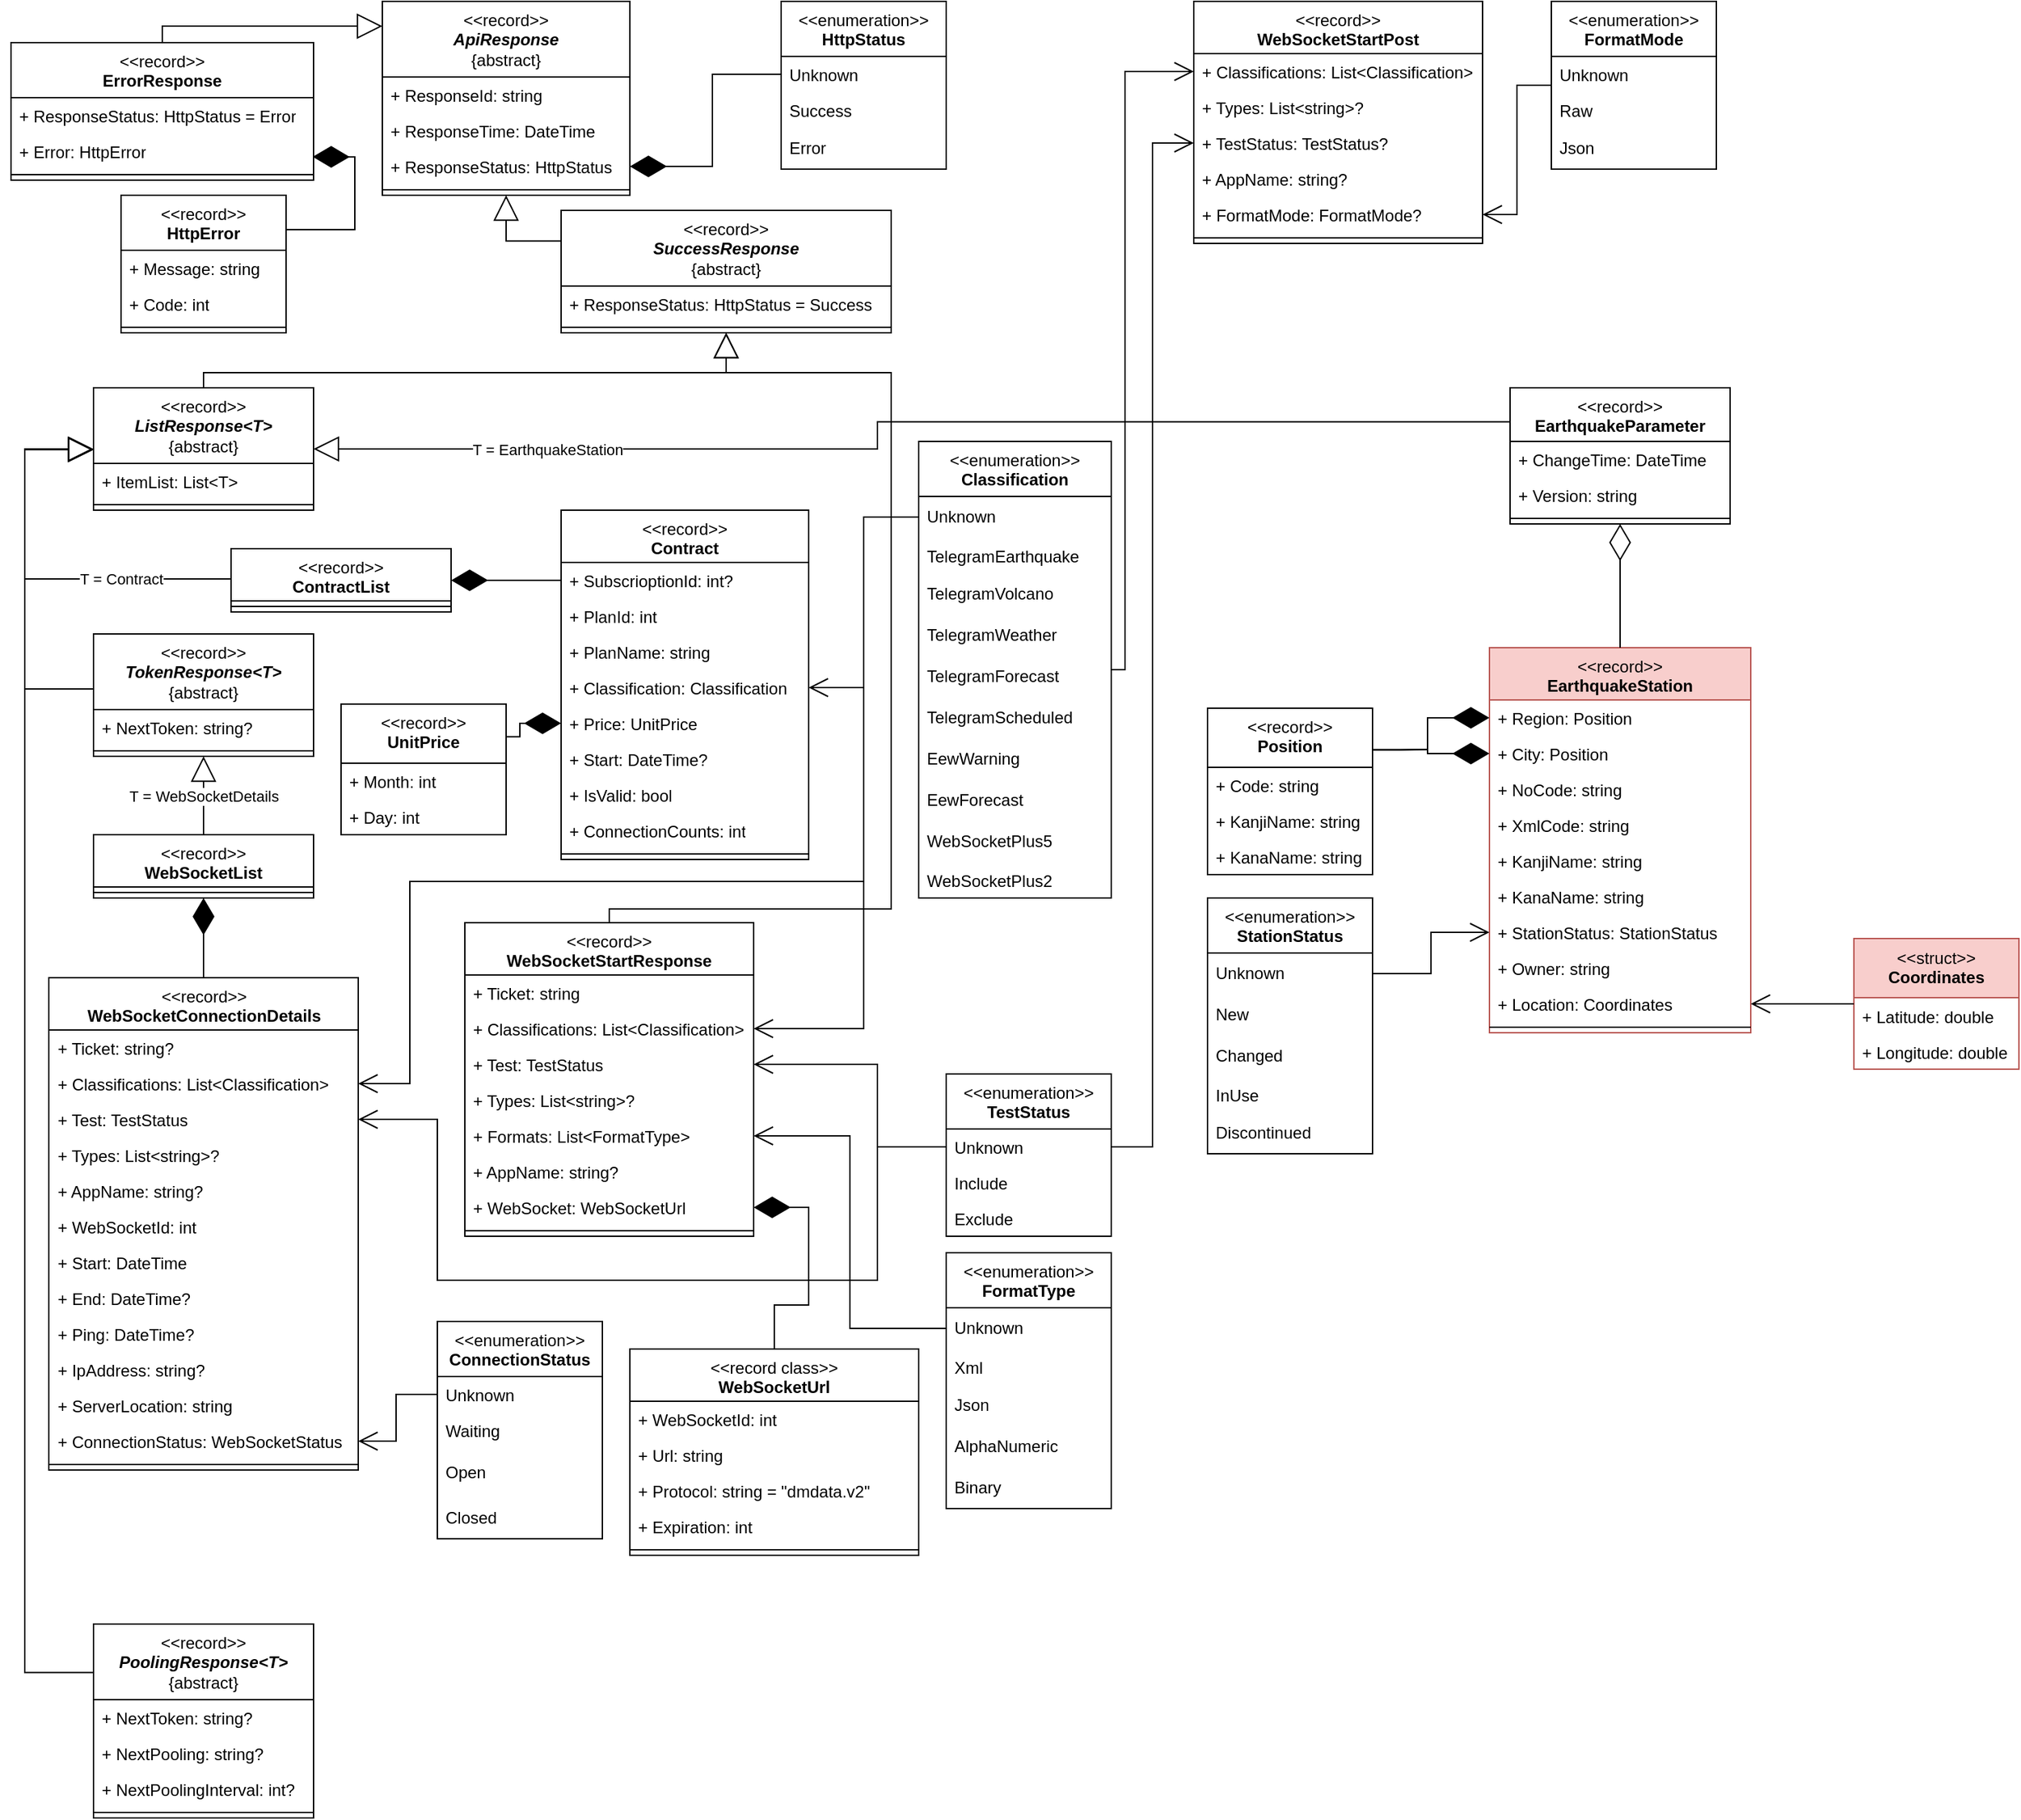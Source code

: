 <mxfile version="24.8.4">
  <diagram id="C5RBs43oDa-KdzZeNtuy" name="Page-1">
    <mxGraphModel dx="955" dy="638" grid="1" gridSize="10" guides="1" tooltips="1" connect="1" arrows="1" fold="1" page="1" pageScale="1" pageWidth="827" pageHeight="1169" math="0" shadow="0">
      <root>
        <mxCell id="WIyWlLk6GJQsqaUBKTNV-0" />
        <mxCell id="WIyWlLk6GJQsqaUBKTNV-1" parent="WIyWlLk6GJQsqaUBKTNV-0" />
        <mxCell id="YLLOaxHBiWGZTTnEDzXJ-4" value="&amp;lt;&amp;lt;enumeration&amp;gt;&amp;gt;&lt;br&gt;&lt;b&gt;HttpStatus&lt;/b&gt;" style="swimlane;fontStyle=0;align=center;verticalAlign=top;childLayout=stackLayout;horizontal=1;startSize=40;horizontalStack=0;resizeParent=1;resizeParentMax=0;resizeLast=0;collapsible=0;marginBottom=0;html=1;whiteSpace=wrap;movable=1;resizable=1;rotatable=1;deletable=1;editable=1;locked=0;connectable=1;" parent="WIyWlLk6GJQsqaUBKTNV-1" vertex="1">
          <mxGeometry x="580" y="10" width="120" height="122" as="geometry" />
        </mxCell>
        <mxCell id="YLLOaxHBiWGZTTnEDzXJ-6" value="Unknown" style="text;strokeColor=none;fillColor=none;align=left;verticalAlign=top;spacingLeft=4;spacingRight=4;overflow=hidden;rotatable=1;points=[[0,0.5],[1,0.5]];portConstraint=eastwest;whiteSpace=wrap;html=1;movable=1;resizable=1;deletable=1;editable=1;locked=0;connectable=1;" parent="YLLOaxHBiWGZTTnEDzXJ-4" vertex="1">
          <mxGeometry y="40" width="120" height="26" as="geometry" />
        </mxCell>
        <mxCell id="pjH03qB0m816pcfInYxz-0" value="Success" style="text;strokeColor=none;fillColor=none;align=left;verticalAlign=top;spacingLeft=4;spacingRight=4;overflow=hidden;rotatable=1;points=[[0,0.5],[1,0.5]];portConstraint=eastwest;whiteSpace=wrap;html=1;movable=1;resizable=1;deletable=1;editable=1;locked=0;connectable=1;" vertex="1" parent="YLLOaxHBiWGZTTnEDzXJ-4">
          <mxGeometry y="66" width="120" height="26" as="geometry" />
        </mxCell>
        <mxCell id="YLLOaxHBiWGZTTnEDzXJ-5" value="Error" style="text;html=1;strokeColor=none;fillColor=none;align=left;verticalAlign=middle;spacingLeft=4;spacingRight=4;overflow=hidden;rotatable=1;points=[[0,0.5],[1,0.5]];portConstraint=eastwest;whiteSpace=wrap;movable=1;resizable=1;deletable=1;editable=1;locked=0;connectable=1;" parent="YLLOaxHBiWGZTTnEDzXJ-4" vertex="1">
          <mxGeometry y="92" width="120" height="30" as="geometry" />
        </mxCell>
        <mxCell id="YLLOaxHBiWGZTTnEDzXJ-40" value="" style="endArrow=diamondThin;endFill=1;endSize=24;html=1;rounded=0;entryX=1;entryY=0.5;entryDx=0;entryDy=0;edgeStyle=orthogonalEdgeStyle;exitX=0;exitY=0.5;exitDx=0;exitDy=0;movable=1;resizable=1;rotatable=1;deletable=1;editable=1;locked=0;connectable=1;" parent="WIyWlLk6GJQsqaUBKTNV-1" source="YLLOaxHBiWGZTTnEDzXJ-6" target="YLLOaxHBiWGZTTnEDzXJ-19" edge="1">
          <mxGeometry width="160" relative="1" as="geometry">
            <mxPoint x="660" y="100" as="sourcePoint" />
            <mxPoint x="650" y="90" as="targetPoint" />
            <Array as="points">
              <mxPoint x="530" y="63" />
              <mxPoint x="530" y="130" />
            </Array>
          </mxGeometry>
        </mxCell>
        <mxCell id="YLLOaxHBiWGZTTnEDzXJ-42" value="" style="endArrow=diamondThin;endFill=1;endSize=24;html=1;rounded=0;exitX=1;exitY=0.25;exitDx=0;exitDy=0;entryX=0.997;entryY=0.656;entryDx=0;entryDy=0;entryPerimeter=0;edgeStyle=orthogonalEdgeStyle;movable=1;resizable=1;rotatable=1;deletable=1;editable=1;locked=0;connectable=1;" parent="WIyWlLk6GJQsqaUBKTNV-1" source="YLLOaxHBiWGZTTnEDzXJ-125" target="YLLOaxHBiWGZTTnEDzXJ-29" edge="1">
          <mxGeometry width="160" relative="1" as="geometry">
            <mxPoint x="490" y="210" as="sourcePoint" />
            <mxPoint x="650" y="210" as="targetPoint" />
            <Array as="points">
              <mxPoint x="270" y="176" />
              <mxPoint x="270" y="123" />
            </Array>
          </mxGeometry>
        </mxCell>
        <mxCell id="YLLOaxHBiWGZTTnEDzXJ-43" value="" style="endArrow=block;endSize=16;endFill=0;html=1;rounded=0;entryX=0;entryY=0.128;entryDx=0;entryDy=0;exitX=0.5;exitY=0;exitDx=0;exitDy=0;edgeStyle=orthogonalEdgeStyle;entryPerimeter=0;movable=1;resizable=1;rotatable=1;deletable=1;editable=1;locked=0;connectable=1;" parent="WIyWlLk6GJQsqaUBKTNV-1" source="YLLOaxHBiWGZTTnEDzXJ-134" target="YLLOaxHBiWGZTTnEDzXJ-117" edge="1">
          <mxGeometry x="0.765" y="38" width="160" relative="1" as="geometry">
            <mxPoint x="520" y="200" as="sourcePoint" />
            <mxPoint x="640" y="180" as="targetPoint" />
            <mxPoint as="offset" />
          </mxGeometry>
        </mxCell>
        <mxCell id="YLLOaxHBiWGZTTnEDzXJ-44" value="" style="endArrow=block;endSize=16;endFill=0;html=1;rounded=0;exitX=0;exitY=0.25;exitDx=0;exitDy=0;edgeStyle=orthogonalEdgeStyle;entryX=0.5;entryY=1;entryDx=0;entryDy=0;movable=1;resizable=1;rotatable=1;deletable=1;editable=1;locked=0;connectable=1;" parent="WIyWlLk6GJQsqaUBKTNV-1" source="YLLOaxHBiWGZTTnEDzXJ-142" target="YLLOaxHBiWGZTTnEDzXJ-117" edge="1">
          <mxGeometry width="160" relative="1" as="geometry">
            <mxPoint x="340" y="180" as="sourcePoint" />
            <mxPoint x="500" y="180" as="targetPoint" />
            <Array as="points">
              <mxPoint x="380" y="184" />
            </Array>
          </mxGeometry>
        </mxCell>
        <mxCell id="YLLOaxHBiWGZTTnEDzXJ-48" value="" style="endArrow=block;endSize=16;endFill=0;html=1;rounded=0;exitX=0.5;exitY=0;exitDx=0;exitDy=0;entryX=0.5;entryY=1;entryDx=0;entryDy=0;edgeStyle=orthogonalEdgeStyle;movable=1;resizable=1;rotatable=1;deletable=1;editable=1;locked=0;connectable=1;" parent="WIyWlLk6GJQsqaUBKTNV-1" source="YLLOaxHBiWGZTTnEDzXJ-147" target="YLLOaxHBiWGZTTnEDzXJ-142" edge="1">
          <mxGeometry width="160" relative="1" as="geometry">
            <mxPoint x="280" y="270" as="sourcePoint" />
            <mxPoint x="440" y="270" as="targetPoint" />
            <Array as="points">
              <mxPoint x="160" y="280" />
              <mxPoint x="540" y="280" />
            </Array>
          </mxGeometry>
        </mxCell>
        <mxCell id="YLLOaxHBiWGZTTnEDzXJ-79" value="&amp;lt;&amp;lt;enumeration&amp;gt;&amp;gt;&lt;br&gt;&lt;b&gt;Classification&lt;/b&gt;" style="swimlane;fontStyle=0;align=center;verticalAlign=top;childLayout=stackLayout;horizontal=1;startSize=40;horizontalStack=0;resizeParent=1;resizeParentMax=0;resizeLast=0;collapsible=0;marginBottom=0;html=1;whiteSpace=wrap;movable=1;resizable=1;rotatable=1;deletable=1;editable=1;locked=0;connectable=1;" parent="WIyWlLk6GJQsqaUBKTNV-1" vertex="1">
          <mxGeometry x="680" y="330" width="140" height="332" as="geometry" />
        </mxCell>
        <mxCell id="ryrtGhmW_Z26ruCLo2IK-98" value="Unknown" style="text;html=1;strokeColor=none;fillColor=none;align=left;verticalAlign=middle;spacingLeft=4;spacingRight=4;overflow=hidden;rotatable=1;points=[[0,0.5],[1,0.5]];portConstraint=eastwest;whiteSpace=wrap;movable=1;resizable=1;deletable=1;editable=1;locked=0;connectable=1;" parent="YLLOaxHBiWGZTTnEDzXJ-79" vertex="1">
          <mxGeometry y="40" width="140" height="30" as="geometry" />
        </mxCell>
        <mxCell id="ryrtGhmW_Z26ruCLo2IK-88" value="TelegramEarthquake" style="text;strokeColor=none;fillColor=none;align=left;verticalAlign=top;spacingLeft=4;spacingRight=4;overflow=hidden;rotatable=1;points=[[0,0.5],[1,0.5]];portConstraint=eastwest;whiteSpace=wrap;html=1;movable=1;resizable=1;deletable=1;editable=1;locked=0;connectable=1;" parent="YLLOaxHBiWGZTTnEDzXJ-79" vertex="1">
          <mxGeometry y="70" width="140" height="26" as="geometry" />
        </mxCell>
        <mxCell id="ryrtGhmW_Z26ruCLo2IK-89" value="TelegramVolcano" style="text;html=1;strokeColor=none;fillColor=none;align=left;verticalAlign=middle;spacingLeft=4;spacingRight=4;overflow=hidden;rotatable=1;points=[[0,0.5],[1,0.5]];portConstraint=eastwest;whiteSpace=wrap;movable=1;resizable=1;deletable=1;editable=1;locked=0;connectable=1;" parent="YLLOaxHBiWGZTTnEDzXJ-79" vertex="1">
          <mxGeometry y="96" width="140" height="30" as="geometry" />
        </mxCell>
        <mxCell id="ryrtGhmW_Z26ruCLo2IK-90" value="TelegramWeather" style="text;html=1;strokeColor=none;fillColor=none;align=left;verticalAlign=middle;spacingLeft=4;spacingRight=4;overflow=hidden;rotatable=1;points=[[0,0.5],[1,0.5]];portConstraint=eastwest;whiteSpace=wrap;movable=1;resizable=1;deletable=1;editable=1;locked=0;connectable=1;" parent="YLLOaxHBiWGZTTnEDzXJ-79" vertex="1">
          <mxGeometry y="126" width="140" height="30" as="geometry" />
        </mxCell>
        <mxCell id="ryrtGhmW_Z26ruCLo2IK-91" value="TelegramForecast" style="text;html=1;strokeColor=none;fillColor=none;align=left;verticalAlign=middle;spacingLeft=4;spacingRight=4;overflow=hidden;rotatable=1;points=[[0,0.5],[1,0.5]];portConstraint=eastwest;whiteSpace=wrap;movable=1;resizable=1;deletable=1;editable=1;locked=0;connectable=1;" parent="YLLOaxHBiWGZTTnEDzXJ-79" vertex="1">
          <mxGeometry y="156" width="140" height="30" as="geometry" />
        </mxCell>
        <mxCell id="ryrtGhmW_Z26ruCLo2IK-92" value="TelegramScheduled" style="text;html=1;strokeColor=none;fillColor=none;align=left;verticalAlign=middle;spacingLeft=4;spacingRight=4;overflow=hidden;rotatable=1;points=[[0,0.5],[1,0.5]];portConstraint=eastwest;whiteSpace=wrap;movable=1;resizable=1;deletable=1;editable=1;locked=0;connectable=1;" parent="YLLOaxHBiWGZTTnEDzXJ-79" vertex="1">
          <mxGeometry y="186" width="140" height="30" as="geometry" />
        </mxCell>
        <mxCell id="ryrtGhmW_Z26ruCLo2IK-95" value="EewWarning" style="text;html=1;strokeColor=none;fillColor=none;align=left;verticalAlign=middle;spacingLeft=4;spacingRight=4;overflow=hidden;rotatable=1;points=[[0,0.5],[1,0.5]];portConstraint=eastwest;whiteSpace=wrap;movable=1;resizable=1;deletable=1;editable=1;locked=0;connectable=1;" parent="YLLOaxHBiWGZTTnEDzXJ-79" vertex="1">
          <mxGeometry y="216" width="140" height="30" as="geometry" />
        </mxCell>
        <mxCell id="ryrtGhmW_Z26ruCLo2IK-94" value="EewForecast" style="text;html=1;strokeColor=none;fillColor=none;align=left;verticalAlign=middle;spacingLeft=4;spacingRight=4;overflow=hidden;rotatable=1;points=[[0,0.5],[1,0.5]];portConstraint=eastwest;whiteSpace=wrap;movable=1;resizable=1;deletable=1;editable=1;locked=0;connectable=1;" parent="YLLOaxHBiWGZTTnEDzXJ-79" vertex="1">
          <mxGeometry y="246" width="140" height="30" as="geometry" />
        </mxCell>
        <mxCell id="ryrtGhmW_Z26ruCLo2IK-97" value="WebSocketPlus5" style="text;html=1;strokeColor=none;fillColor=none;align=left;verticalAlign=middle;spacingLeft=4;spacingRight=4;overflow=hidden;rotatable=1;points=[[0,0.5],[1,0.5]];portConstraint=eastwest;whiteSpace=wrap;movable=1;resizable=1;deletable=1;editable=1;locked=0;connectable=1;" parent="YLLOaxHBiWGZTTnEDzXJ-79" vertex="1">
          <mxGeometry y="276" width="140" height="30" as="geometry" />
        </mxCell>
        <mxCell id="ryrtGhmW_Z26ruCLo2IK-96" value="WebSocketPlus2" style="text;strokeColor=none;fillColor=none;align=left;verticalAlign=top;spacingLeft=4;spacingRight=4;overflow=hidden;rotatable=1;points=[[0,0.5],[1,0.5]];portConstraint=eastwest;whiteSpace=wrap;html=1;movable=1;resizable=1;deletable=1;editable=1;locked=0;connectable=1;" parent="YLLOaxHBiWGZTTnEDzXJ-79" vertex="1">
          <mxGeometry y="306" width="140" height="26" as="geometry" />
        </mxCell>
        <mxCell id="YLLOaxHBiWGZTTnEDzXJ-103" value="" style="endArrow=diamondThin;endFill=1;endSize=24;html=1;rounded=0;entryX=1;entryY=0.5;entryDx=0;entryDy=0;exitX=0;exitY=0.5;exitDx=0;exitDy=0;edgeStyle=orthogonalEdgeStyle;movable=1;resizable=1;rotatable=1;deletable=1;editable=1;locked=0;connectable=1;" parent="WIyWlLk6GJQsqaUBKTNV-1" source="YLLOaxHBiWGZTTnEDzXJ-55" target="YLLOaxHBiWGZTTnEDzXJ-150" edge="1">
          <mxGeometry width="160" relative="1" as="geometry">
            <mxPoint x="413" y="431" as="sourcePoint" />
            <mxPoint x="460" y="560" as="targetPoint" />
          </mxGeometry>
        </mxCell>
        <mxCell id="YLLOaxHBiWGZTTnEDzXJ-104" value="T = Contract" style="endArrow=block;endSize=16;endFill=0;html=1;rounded=0;entryX=0;entryY=0.5;entryDx=0;entryDy=0;exitX=0;exitY=0.5;exitDx=0;exitDy=0;edgeStyle=orthogonalEdgeStyle;movable=1;resizable=1;rotatable=1;deletable=1;editable=1;locked=0;connectable=1;" parent="WIyWlLk6GJQsqaUBKTNV-1" source="YLLOaxHBiWGZTTnEDzXJ-150" target="YLLOaxHBiWGZTTnEDzXJ-147" edge="1">
          <mxGeometry x="-0.45" width="160" relative="1" as="geometry">
            <mxPoint x="250" y="450" as="sourcePoint" />
            <mxPoint x="410" y="450" as="targetPoint" />
            <Array as="points">
              <mxPoint x="30" y="430" />
              <mxPoint x="30" y="336" />
              <mxPoint x="80" y="336" />
            </Array>
            <mxPoint as="offset" />
          </mxGeometry>
        </mxCell>
        <mxCell id="YLLOaxHBiWGZTTnEDzXJ-117" value="&amp;lt;&amp;lt;record&amp;gt;&amp;gt;&lt;br&gt;&lt;b&gt;&lt;i&gt;ApiResponse&lt;/i&gt;&lt;/b&gt;&lt;br&gt;{abstract}" style="swimlane;fontStyle=0;align=center;verticalAlign=top;childLayout=stackLayout;horizontal=1;startSize=55;horizontalStack=0;resizeParent=1;resizeParentMax=0;resizeLast=0;collapsible=0;marginBottom=0;html=1;whiteSpace=wrap;movable=1;resizable=1;rotatable=1;deletable=1;editable=1;locked=0;connectable=1;" parent="WIyWlLk6GJQsqaUBKTNV-1" vertex="1">
          <mxGeometry x="290" y="10" width="180" height="141" as="geometry" />
        </mxCell>
        <mxCell id="YLLOaxHBiWGZTTnEDzXJ-18" value="+ ResponseId: string" style="text;strokeColor=none;fillColor=none;align=left;verticalAlign=top;spacingLeft=4;spacingRight=4;overflow=hidden;rotatable=1;points=[[0,0.5],[1,0.5]];portConstraint=eastwest;whiteSpace=wrap;html=1;movable=1;resizable=1;deletable=1;editable=1;locked=0;connectable=1;" parent="YLLOaxHBiWGZTTnEDzXJ-117" vertex="1">
          <mxGeometry y="55" width="180" height="26" as="geometry" />
        </mxCell>
        <mxCell id="YLLOaxHBiWGZTTnEDzXJ-15" value="+ ResponseTime: DateTime" style="text;strokeColor=none;fillColor=none;align=left;verticalAlign=top;spacingLeft=4;spacingRight=4;overflow=hidden;rotatable=1;points=[[0,0.5],[1,0.5]];portConstraint=eastwest;whiteSpace=wrap;html=1;movable=1;resizable=1;deletable=1;editable=1;locked=0;connectable=1;" parent="YLLOaxHBiWGZTTnEDzXJ-117" vertex="1">
          <mxGeometry y="81" width="180" height="26" as="geometry" />
        </mxCell>
        <mxCell id="YLLOaxHBiWGZTTnEDzXJ-19" value="+ ResponseStatus: HttpStatus" style="text;strokeColor=none;fillColor=none;align=left;verticalAlign=top;spacingLeft=4;spacingRight=4;overflow=hidden;rotatable=1;points=[[0,0.5],[1,0.5]];portConstraint=eastwest;whiteSpace=wrap;html=1;movable=1;resizable=1;deletable=1;editable=1;locked=0;connectable=1;" parent="YLLOaxHBiWGZTTnEDzXJ-117" vertex="1">
          <mxGeometry y="107" width="180" height="26" as="geometry" />
        </mxCell>
        <mxCell id="YLLOaxHBiWGZTTnEDzXJ-122" value="" style="line;strokeWidth=1;fillColor=none;align=left;verticalAlign=middle;spacingTop=-1;spacingLeft=3;spacingRight=3;rotatable=1;labelPosition=right;points=[];portConstraint=eastwest;movable=1;resizable=1;deletable=1;editable=1;locked=0;connectable=1;" parent="YLLOaxHBiWGZTTnEDzXJ-117" vertex="1">
          <mxGeometry y="133" width="180" height="8" as="geometry" />
        </mxCell>
        <mxCell id="YLLOaxHBiWGZTTnEDzXJ-125" value="&amp;lt;&amp;lt;record&amp;gt;&amp;gt;&lt;br&gt;&lt;b&gt;HttpError&lt;/b&gt;" style="swimlane;fontStyle=0;align=center;verticalAlign=top;childLayout=stackLayout;horizontal=1;startSize=40;horizontalStack=0;resizeParent=1;resizeParentMax=0;resizeLast=0;collapsible=0;marginBottom=0;html=1;whiteSpace=wrap;movable=1;resizable=1;rotatable=1;deletable=1;editable=1;locked=0;connectable=1;" parent="WIyWlLk6GJQsqaUBKTNV-1" vertex="1">
          <mxGeometry x="100" y="151" width="120" height="100" as="geometry" />
        </mxCell>
        <mxCell id="YLLOaxHBiWGZTTnEDzXJ-34" value="+ Message: string" style="text;strokeColor=none;fillColor=none;align=left;verticalAlign=top;spacingLeft=4;spacingRight=4;overflow=hidden;rotatable=1;points=[[0,0.5],[1,0.5]];portConstraint=eastwest;whiteSpace=wrap;html=1;movable=1;resizable=1;deletable=1;editable=1;locked=0;connectable=1;" parent="YLLOaxHBiWGZTTnEDzXJ-125" vertex="1">
          <mxGeometry y="40" width="120" height="26" as="geometry" />
        </mxCell>
        <mxCell id="YLLOaxHBiWGZTTnEDzXJ-35" value="+ Code: int" style="text;strokeColor=none;fillColor=none;align=left;verticalAlign=top;spacingLeft=4;spacingRight=4;overflow=hidden;rotatable=1;points=[[0,0.5],[1,0.5]];portConstraint=eastwest;whiteSpace=wrap;html=1;movable=1;resizable=1;deletable=1;editable=1;locked=0;connectable=1;" parent="YLLOaxHBiWGZTTnEDzXJ-125" vertex="1">
          <mxGeometry y="66" width="120" height="26" as="geometry" />
        </mxCell>
        <mxCell id="YLLOaxHBiWGZTTnEDzXJ-129" value="" style="line;strokeWidth=1;fillColor=none;align=left;verticalAlign=middle;spacingTop=-1;spacingLeft=3;spacingRight=3;rotatable=1;labelPosition=right;points=[];portConstraint=eastwest;movable=1;resizable=1;deletable=1;editable=1;locked=0;connectable=1;" parent="YLLOaxHBiWGZTTnEDzXJ-125" vertex="1">
          <mxGeometry y="92" width="120" height="8" as="geometry" />
        </mxCell>
        <mxCell id="YLLOaxHBiWGZTTnEDzXJ-134" value="&amp;lt;&amp;lt;record&amp;gt;&amp;gt;&lt;br&gt;&lt;b&gt;ErrorResponse&lt;/b&gt;" style="swimlane;fontStyle=0;align=center;verticalAlign=top;childLayout=stackLayout;horizontal=1;startSize=40;horizontalStack=0;resizeParent=1;resizeParentMax=0;resizeLast=0;collapsible=0;marginBottom=0;html=1;whiteSpace=wrap;movable=1;resizable=1;rotatable=1;deletable=1;editable=1;locked=0;connectable=1;" parent="WIyWlLk6GJQsqaUBKTNV-1" vertex="1">
          <mxGeometry x="20" y="40" width="220" height="100" as="geometry" />
        </mxCell>
        <mxCell id="YLLOaxHBiWGZTTnEDzXJ-28" value="+ ResponseStatus: HttpStatus = Error" style="text;strokeColor=none;fillColor=none;align=left;verticalAlign=top;spacingLeft=4;spacingRight=4;overflow=hidden;rotatable=1;points=[[0,0.5],[1,0.5]];portConstraint=eastwest;whiteSpace=wrap;html=1;movable=1;resizable=1;deletable=1;editable=1;locked=0;connectable=1;" parent="YLLOaxHBiWGZTTnEDzXJ-134" vertex="1">
          <mxGeometry y="40" width="220" height="26" as="geometry" />
        </mxCell>
        <mxCell id="YLLOaxHBiWGZTTnEDzXJ-29" value="+ Error: HttpError" style="text;strokeColor=none;fillColor=none;align=left;verticalAlign=top;spacingLeft=4;spacingRight=4;overflow=hidden;rotatable=1;points=[[0,0.5],[1,0.5]];portConstraint=eastwest;whiteSpace=wrap;html=1;movable=1;resizable=1;deletable=1;editable=1;locked=0;connectable=1;" parent="YLLOaxHBiWGZTTnEDzXJ-134" vertex="1">
          <mxGeometry y="66" width="220" height="26" as="geometry" />
        </mxCell>
        <mxCell id="YLLOaxHBiWGZTTnEDzXJ-137" value="" style="line;strokeWidth=1;fillColor=none;align=left;verticalAlign=middle;spacingTop=-1;spacingLeft=3;spacingRight=3;rotatable=1;labelPosition=right;points=[];portConstraint=eastwest;movable=1;resizable=1;deletable=1;editable=1;locked=0;connectable=1;" parent="YLLOaxHBiWGZTTnEDzXJ-134" vertex="1">
          <mxGeometry y="92" width="220" height="8" as="geometry" />
        </mxCell>
        <mxCell id="YLLOaxHBiWGZTTnEDzXJ-142" value="&amp;lt;&amp;lt;record&amp;gt;&amp;gt;&lt;br&gt;&lt;b&gt;&lt;i&gt;SuccessResponse&lt;/i&gt;&lt;/b&gt;&lt;br&gt;{abstract}" style="swimlane;fontStyle=0;align=center;verticalAlign=top;childLayout=stackLayout;horizontal=1;startSize=55;horizontalStack=0;resizeParent=1;resizeParentMax=0;resizeLast=0;collapsible=0;marginBottom=0;html=1;whiteSpace=wrap;movable=1;resizable=1;rotatable=1;deletable=1;editable=1;locked=0;connectable=1;" parent="WIyWlLk6GJQsqaUBKTNV-1" vertex="1">
          <mxGeometry x="420" y="162" width="240" height="89" as="geometry" />
        </mxCell>
        <mxCell id="YLLOaxHBiWGZTTnEDzXJ-145" value="+ ResponseStatus: HttpStatus = Success" style="text;strokeColor=none;fillColor=none;align=left;verticalAlign=top;spacingLeft=4;spacingRight=4;overflow=hidden;rotatable=1;points=[[0,0.5],[1,0.5]];portConstraint=eastwest;whiteSpace=wrap;html=1;movable=1;resizable=1;deletable=1;editable=1;locked=0;connectable=1;" parent="YLLOaxHBiWGZTTnEDzXJ-142" vertex="1">
          <mxGeometry y="55" width="240" height="26" as="geometry" />
        </mxCell>
        <mxCell id="YLLOaxHBiWGZTTnEDzXJ-146" value="" style="line;strokeWidth=1;fillColor=none;align=left;verticalAlign=middle;spacingTop=-1;spacingLeft=3;spacingRight=3;rotatable=1;labelPosition=right;points=[];portConstraint=eastwest;movable=1;resizable=1;deletable=1;editable=1;locked=0;connectable=1;" parent="YLLOaxHBiWGZTTnEDzXJ-142" vertex="1">
          <mxGeometry y="81" width="240" height="8" as="geometry" />
        </mxCell>
        <mxCell id="YLLOaxHBiWGZTTnEDzXJ-147" value="&amp;lt;&amp;lt;record&amp;gt;&amp;gt;&lt;br&gt;&lt;b&gt;&lt;i&gt;ListResponse&amp;lt;T&amp;gt;&lt;/i&gt;&lt;/b&gt;&lt;br&gt;{abstract}" style="swimlane;fontStyle=0;align=center;verticalAlign=top;childLayout=stackLayout;horizontal=1;startSize=55;horizontalStack=0;resizeParent=1;resizeParentMax=0;resizeLast=0;collapsible=0;marginBottom=0;html=1;whiteSpace=wrap;movable=1;resizable=1;rotatable=1;deletable=1;editable=1;locked=0;connectable=1;" parent="WIyWlLk6GJQsqaUBKTNV-1" vertex="1">
          <mxGeometry x="80" y="291" width="160" height="89" as="geometry" />
        </mxCell>
        <mxCell id="YLLOaxHBiWGZTTnEDzXJ-148" value="+ ItemList: List&amp;lt;T&amp;gt;" style="text;strokeColor=none;fillColor=none;align=left;verticalAlign=top;spacingLeft=4;spacingRight=4;overflow=hidden;rotatable=1;points=[[0,0.5],[1,0.5]];portConstraint=eastwest;whiteSpace=wrap;html=1;movable=1;resizable=1;deletable=1;editable=1;locked=0;connectable=1;" parent="YLLOaxHBiWGZTTnEDzXJ-147" vertex="1">
          <mxGeometry y="55" width="160" height="26" as="geometry" />
        </mxCell>
        <mxCell id="YLLOaxHBiWGZTTnEDzXJ-149" value="" style="line;strokeWidth=1;fillColor=none;align=left;verticalAlign=middle;spacingTop=-1;spacingLeft=3;spacingRight=3;rotatable=1;labelPosition=right;points=[];portConstraint=eastwest;movable=1;resizable=1;deletable=1;editable=1;locked=0;connectable=1;" parent="YLLOaxHBiWGZTTnEDzXJ-147" vertex="1">
          <mxGeometry y="81" width="160" height="8" as="geometry" />
        </mxCell>
        <mxCell id="YLLOaxHBiWGZTTnEDzXJ-150" value="&amp;lt;&amp;lt;record&amp;gt;&amp;gt;&lt;br&gt;&lt;b&gt;ContractList&lt;/b&gt;" style="swimlane;fontStyle=0;align=center;verticalAlign=top;childLayout=stackLayout;horizontal=1;startSize=38;horizontalStack=0;resizeParent=1;resizeParentMax=0;resizeLast=0;collapsible=0;marginBottom=0;html=1;whiteSpace=wrap;movable=1;resizable=1;rotatable=1;deletable=1;editable=1;locked=0;connectable=1;" parent="WIyWlLk6GJQsqaUBKTNV-1" vertex="1">
          <mxGeometry x="180" y="408" width="160" height="46" as="geometry" />
        </mxCell>
        <mxCell id="YLLOaxHBiWGZTTnEDzXJ-152" value="" style="line;strokeWidth=1;fillColor=none;align=left;verticalAlign=middle;spacingTop=-1;spacingLeft=3;spacingRight=3;rotatable=1;labelPosition=right;points=[];portConstraint=eastwest;movable=1;resizable=1;deletable=1;editable=1;locked=0;connectable=1;" parent="YLLOaxHBiWGZTTnEDzXJ-150" vertex="1">
          <mxGeometry y="38" width="160" height="8" as="geometry" />
        </mxCell>
        <mxCell id="YLLOaxHBiWGZTTnEDzXJ-154" value="&amp;lt;&amp;lt;record&amp;gt;&amp;gt;&lt;br&gt;&lt;b&gt;Contract&lt;/b&gt;" style="swimlane;fontStyle=0;align=center;verticalAlign=top;childLayout=stackLayout;horizontal=1;startSize=38;horizontalStack=0;resizeParent=1;resizeParentMax=0;resizeLast=0;collapsible=0;marginBottom=0;html=1;whiteSpace=wrap;movable=1;resizable=1;rotatable=1;deletable=1;editable=1;locked=0;connectable=1;" parent="WIyWlLk6GJQsqaUBKTNV-1" vertex="1">
          <mxGeometry x="420" y="380" width="180" height="254" as="geometry" />
        </mxCell>
        <mxCell id="YLLOaxHBiWGZTTnEDzXJ-55" value="+ SubscrioptionId: int?" style="text;strokeColor=none;fillColor=none;align=left;verticalAlign=top;spacingLeft=4;spacingRight=4;overflow=hidden;rotatable=1;points=[[0,0.5],[1,0.5]];portConstraint=eastwest;whiteSpace=wrap;html=1;movable=1;resizable=1;deletable=1;editable=1;locked=0;connectable=1;" parent="YLLOaxHBiWGZTTnEDzXJ-154" vertex="1">
          <mxGeometry y="38" width="180" height="26" as="geometry" />
        </mxCell>
        <mxCell id="YLLOaxHBiWGZTTnEDzXJ-56" value="+ PlanId: int" style="text;strokeColor=none;fillColor=none;align=left;verticalAlign=top;spacingLeft=4;spacingRight=4;overflow=hidden;rotatable=1;points=[[0,0.5],[1,0.5]];portConstraint=eastwest;whiteSpace=wrap;html=1;movable=1;resizable=1;deletable=1;editable=1;locked=0;connectable=1;" parent="YLLOaxHBiWGZTTnEDzXJ-154" vertex="1">
          <mxGeometry y="64" width="180" height="26" as="geometry" />
        </mxCell>
        <mxCell id="YLLOaxHBiWGZTTnEDzXJ-57" value="+ PlanName: string" style="text;strokeColor=none;fillColor=none;align=left;verticalAlign=top;spacingLeft=4;spacingRight=4;overflow=hidden;rotatable=1;points=[[0,0.5],[1,0.5]];portConstraint=eastwest;whiteSpace=wrap;html=1;movable=1;resizable=1;deletable=1;editable=1;locked=0;connectable=1;" parent="YLLOaxHBiWGZTTnEDzXJ-154" vertex="1">
          <mxGeometry y="90" width="180" height="26" as="geometry" />
        </mxCell>
        <mxCell id="YLLOaxHBiWGZTTnEDzXJ-60" value="+ Classification: Classification" style="text;strokeColor=none;fillColor=none;align=left;verticalAlign=top;spacingLeft=4;spacingRight=4;overflow=hidden;rotatable=1;points=[[0,0.5],[1,0.5]];portConstraint=eastwest;whiteSpace=wrap;html=1;movable=1;resizable=1;deletable=1;editable=1;locked=0;connectable=1;" parent="YLLOaxHBiWGZTTnEDzXJ-154" vertex="1">
          <mxGeometry y="116" width="180" height="26" as="geometry" />
        </mxCell>
        <mxCell id="YLLOaxHBiWGZTTnEDzXJ-59" value="+ Price: UnitPrice" style="text;strokeColor=none;fillColor=none;align=left;verticalAlign=top;spacingLeft=4;spacingRight=4;overflow=hidden;rotatable=1;points=[[0,0.5],[1,0.5]];portConstraint=eastwest;whiteSpace=wrap;html=1;movable=1;resizable=1;deletable=1;editable=1;locked=0;connectable=1;" parent="YLLOaxHBiWGZTTnEDzXJ-154" vertex="1">
          <mxGeometry y="142" width="180" height="26" as="geometry" />
        </mxCell>
        <mxCell id="YLLOaxHBiWGZTTnEDzXJ-73" value="+ Start: DateTime?" style="text;strokeColor=none;fillColor=none;align=left;verticalAlign=top;spacingLeft=4;spacingRight=4;overflow=hidden;rotatable=1;points=[[0,0.5],[1,0.5]];portConstraint=eastwest;whiteSpace=wrap;html=1;movable=1;resizable=1;deletable=1;editable=1;locked=0;connectable=1;" parent="YLLOaxHBiWGZTTnEDzXJ-154" vertex="1">
          <mxGeometry y="168" width="180" height="26" as="geometry" />
        </mxCell>
        <mxCell id="YLLOaxHBiWGZTTnEDzXJ-72" value="+ IsValid: bool" style="text;strokeColor=none;fillColor=none;align=left;verticalAlign=top;spacingLeft=4;spacingRight=4;overflow=hidden;rotatable=1;points=[[0,0.5],[1,0.5]];portConstraint=eastwest;whiteSpace=wrap;html=1;movable=1;resizable=1;deletable=1;editable=1;locked=0;connectable=1;" parent="YLLOaxHBiWGZTTnEDzXJ-154" vertex="1">
          <mxGeometry y="194" width="180" height="26" as="geometry" />
        </mxCell>
        <mxCell id="YLLOaxHBiWGZTTnEDzXJ-74" value="+ ConnectionCounts: int" style="text;strokeColor=none;fillColor=none;align=left;verticalAlign=top;spacingLeft=4;spacingRight=4;overflow=hidden;rotatable=1;points=[[0,0.5],[1,0.5]];portConstraint=eastwest;whiteSpace=wrap;html=1;movable=1;resizable=1;deletable=1;editable=1;locked=0;connectable=1;" parent="YLLOaxHBiWGZTTnEDzXJ-154" vertex="1">
          <mxGeometry y="220" width="180" height="26" as="geometry" />
        </mxCell>
        <mxCell id="YLLOaxHBiWGZTTnEDzXJ-156" value="" style="line;strokeWidth=1;fillColor=none;align=left;verticalAlign=middle;spacingTop=-1;spacingLeft=3;spacingRight=3;rotatable=1;labelPosition=right;points=[];portConstraint=eastwest;movable=1;resizable=1;deletable=1;editable=1;locked=0;connectable=1;" parent="YLLOaxHBiWGZTTnEDzXJ-154" vertex="1">
          <mxGeometry y="246" width="180" height="8" as="geometry" />
        </mxCell>
        <mxCell id="YLLOaxHBiWGZTTnEDzXJ-157" value="&amp;lt;&amp;lt;record&amp;gt;&amp;gt;&lt;br&gt;&lt;b&gt;&lt;i&gt;TokenResponse&amp;lt;T&amp;gt;&lt;/i&gt;&lt;/b&gt;&lt;br&gt;{abstract}" style="swimlane;fontStyle=0;align=center;verticalAlign=top;childLayout=stackLayout;horizontal=1;startSize=55;horizontalStack=0;resizeParent=1;resizeParentMax=0;resizeLast=0;collapsible=0;marginBottom=0;html=1;whiteSpace=wrap;movable=1;resizable=1;rotatable=1;deletable=1;editable=1;locked=0;connectable=1;" parent="WIyWlLk6GJQsqaUBKTNV-1" vertex="1">
          <mxGeometry x="80" y="470" width="160" height="89" as="geometry" />
        </mxCell>
        <mxCell id="YLLOaxHBiWGZTTnEDzXJ-158" value="+ NextToken: string?" style="text;strokeColor=none;fillColor=none;align=left;verticalAlign=top;spacingLeft=4;spacingRight=4;overflow=hidden;rotatable=1;points=[[0,0.5],[1,0.5]];portConstraint=eastwest;whiteSpace=wrap;html=1;movable=1;resizable=1;deletable=1;editable=1;locked=0;connectable=1;" parent="YLLOaxHBiWGZTTnEDzXJ-157" vertex="1">
          <mxGeometry y="55" width="160" height="26" as="geometry" />
        </mxCell>
        <mxCell id="YLLOaxHBiWGZTTnEDzXJ-159" value="" style="line;strokeWidth=1;fillColor=none;align=left;verticalAlign=middle;spacingTop=-1;spacingLeft=3;spacingRight=3;rotatable=1;labelPosition=right;points=[];portConstraint=eastwest;movable=1;resizable=1;deletable=1;editable=1;locked=0;connectable=1;" parent="YLLOaxHBiWGZTTnEDzXJ-157" vertex="1">
          <mxGeometry y="81" width="160" height="8" as="geometry" />
        </mxCell>
        <mxCell id="YLLOaxHBiWGZTTnEDzXJ-161" value="" style="endArrow=block;endSize=16;endFill=0;html=1;rounded=0;entryX=0;entryY=0.5;entryDx=0;entryDy=0;exitX=0;exitY=0.5;exitDx=0;exitDy=0;edgeStyle=orthogonalEdgeStyle;movable=1;resizable=1;rotatable=1;deletable=1;editable=1;locked=0;connectable=1;" parent="WIyWlLk6GJQsqaUBKTNV-1" source="YLLOaxHBiWGZTTnEDzXJ-157" target="YLLOaxHBiWGZTTnEDzXJ-147" edge="1">
          <mxGeometry width="160" relative="1" as="geometry">
            <mxPoint x="270" y="580" as="sourcePoint" />
            <mxPoint x="430" y="580" as="targetPoint" />
            <Array as="points">
              <mxPoint x="80" y="510" />
              <mxPoint x="30" y="510" />
              <mxPoint x="30" y="336" />
              <mxPoint x="80" y="336" />
            </Array>
          </mxGeometry>
        </mxCell>
        <mxCell id="YLLOaxHBiWGZTTnEDzXJ-162" value="&amp;lt;&amp;lt;record&amp;gt;&amp;gt;&lt;br&gt;&lt;div&gt;&lt;b&gt;&lt;i&gt;PoolingResponse&amp;lt;T&amp;gt;&lt;/i&gt;&lt;/b&gt;&lt;br&gt;{abstract}&lt;/div&gt;" style="swimlane;fontStyle=0;align=center;verticalAlign=top;childLayout=stackLayout;horizontal=1;startSize=55;horizontalStack=0;resizeParent=1;resizeParentMax=0;resizeLast=0;collapsible=0;marginBottom=0;html=1;whiteSpace=wrap;movable=1;resizable=1;rotatable=1;deletable=1;editable=1;locked=0;connectable=1;" parent="WIyWlLk6GJQsqaUBKTNV-1" vertex="1">
          <mxGeometry x="80" y="1190" width="160" height="141" as="geometry" />
        </mxCell>
        <mxCell id="YLLOaxHBiWGZTTnEDzXJ-185" value="+ NextToken: string?" style="text;strokeColor=none;fillColor=none;align=left;verticalAlign=top;spacingLeft=4;spacingRight=4;overflow=hidden;rotatable=1;points=[[0,0.5],[1,0.5]];portConstraint=eastwest;whiteSpace=wrap;html=1;movable=1;resizable=1;deletable=1;editable=1;locked=0;connectable=1;" parent="YLLOaxHBiWGZTTnEDzXJ-162" vertex="1">
          <mxGeometry y="55" width="160" height="26" as="geometry" />
        </mxCell>
        <mxCell id="YLLOaxHBiWGZTTnEDzXJ-186" value="+ NextPooling: string?" style="text;strokeColor=none;fillColor=none;align=left;verticalAlign=top;spacingLeft=4;spacingRight=4;overflow=hidden;rotatable=1;points=[[0,0.5],[1,0.5]];portConstraint=eastwest;whiteSpace=wrap;html=1;movable=1;resizable=1;deletable=1;editable=1;locked=0;connectable=1;" parent="YLLOaxHBiWGZTTnEDzXJ-162" vertex="1">
          <mxGeometry y="81" width="160" height="26" as="geometry" />
        </mxCell>
        <mxCell id="YLLOaxHBiWGZTTnEDzXJ-187" value="+ NextPoolingInterval: int?" style="text;strokeColor=none;fillColor=none;align=left;verticalAlign=top;spacingLeft=4;spacingRight=4;overflow=hidden;rotatable=1;points=[[0,0.5],[1,0.5]];portConstraint=eastwest;whiteSpace=wrap;html=1;movable=1;resizable=1;deletable=1;editable=1;locked=0;connectable=1;" parent="YLLOaxHBiWGZTTnEDzXJ-162" vertex="1">
          <mxGeometry y="107" width="160" height="26" as="geometry" />
        </mxCell>
        <mxCell id="YLLOaxHBiWGZTTnEDzXJ-164" value="" style="line;strokeWidth=1;fillColor=none;align=left;verticalAlign=middle;spacingTop=-1;spacingLeft=3;spacingRight=3;rotatable=1;labelPosition=right;points=[];portConstraint=eastwest;movable=1;resizable=1;deletable=1;editable=1;locked=0;connectable=1;" parent="YLLOaxHBiWGZTTnEDzXJ-162" vertex="1">
          <mxGeometry y="133" width="160" height="8" as="geometry" />
        </mxCell>
        <mxCell id="YLLOaxHBiWGZTTnEDzXJ-168" value="" style="endArrow=block;endSize=16;endFill=0;html=1;rounded=0;exitX=0;exitY=0.25;exitDx=0;exitDy=0;entryX=0;entryY=0.5;entryDx=0;entryDy=0;edgeStyle=orthogonalEdgeStyle;movable=1;resizable=1;rotatable=1;deletable=1;editable=1;locked=0;connectable=1;" parent="WIyWlLk6GJQsqaUBKTNV-1" source="YLLOaxHBiWGZTTnEDzXJ-162" target="YLLOaxHBiWGZTTnEDzXJ-147" edge="1">
          <mxGeometry width="160" relative="1" as="geometry">
            <mxPoint x="60" y="740" as="sourcePoint" />
            <mxPoint x="494" y="710" as="targetPoint" />
            <Array as="points">
              <mxPoint x="30" y="1225" />
              <mxPoint x="30" y="336" />
            </Array>
          </mxGeometry>
        </mxCell>
        <mxCell id="YLLOaxHBiWGZTTnEDzXJ-171" value="&amp;lt;&amp;lt;record&amp;gt;&amp;gt;&lt;br&gt;&lt;b&gt;UnitPrice&lt;/b&gt;" style="swimlane;fontStyle=0;align=center;verticalAlign=top;childLayout=stackLayout;horizontal=1;startSize=43;horizontalStack=0;resizeParent=1;resizeParentMax=0;resizeLast=0;collapsible=0;marginBottom=0;html=1;whiteSpace=wrap;movable=1;resizable=1;rotatable=1;deletable=1;editable=1;locked=0;connectable=1;" parent="WIyWlLk6GJQsqaUBKTNV-1" vertex="1">
          <mxGeometry x="260" y="521" width="120" height="95" as="geometry" />
        </mxCell>
        <mxCell id="ryrtGhmW_Z26ruCLo2IK-36" value="+ Month: int" style="text;strokeColor=none;fillColor=none;align=left;verticalAlign=top;spacingLeft=4;spacingRight=4;overflow=hidden;rotatable=1;points=[[0,0.5],[1,0.5]];portConstraint=eastwest;whiteSpace=wrap;html=1;movable=1;resizable=1;deletable=1;editable=1;locked=0;connectable=1;" parent="YLLOaxHBiWGZTTnEDzXJ-171" vertex="1">
          <mxGeometry y="43" width="120" height="26" as="geometry" />
        </mxCell>
        <mxCell id="ryrtGhmW_Z26ruCLo2IK-35" value="+ Day: int" style="text;strokeColor=none;fillColor=none;align=left;verticalAlign=top;spacingLeft=4;spacingRight=4;overflow=hidden;rotatable=1;points=[[0,0.5],[1,0.5]];portConstraint=eastwest;whiteSpace=wrap;html=1;movable=1;resizable=1;deletable=1;editable=1;locked=0;connectable=1;" parent="YLLOaxHBiWGZTTnEDzXJ-171" vertex="1">
          <mxGeometry y="69" width="120" height="26" as="geometry" />
        </mxCell>
        <mxCell id="ryrtGhmW_Z26ruCLo2IK-42" value="&amp;lt;&amp;lt;enumeration&amp;gt;&amp;gt;&lt;br&gt;&lt;b&gt;FormatType&lt;/b&gt;" style="swimlane;fontStyle=0;align=center;verticalAlign=top;childLayout=stackLayout;horizontal=1;startSize=40;horizontalStack=0;resizeParent=1;resizeParentMax=0;resizeLast=0;collapsible=0;marginBottom=0;html=1;whiteSpace=wrap;movable=1;resizable=1;rotatable=1;deletable=1;editable=1;locked=0;connectable=1;" parent="WIyWlLk6GJQsqaUBKTNV-1" vertex="1">
          <mxGeometry x="700" y="920" width="120" height="186" as="geometry" />
        </mxCell>
        <mxCell id="pjH03qB0m816pcfInYxz-21" value="Unknown" style="text;html=1;strokeColor=none;fillColor=none;align=left;verticalAlign=middle;spacingLeft=4;spacingRight=4;overflow=hidden;rotatable=1;points=[[0,0.5],[1,0.5]];portConstraint=eastwest;whiteSpace=wrap;movable=1;resizable=1;deletable=1;editable=1;locked=0;connectable=1;" vertex="1" parent="ryrtGhmW_Z26ruCLo2IK-42">
          <mxGeometry y="40" width="120" height="30" as="geometry" />
        </mxCell>
        <mxCell id="ryrtGhmW_Z26ruCLo2IK-67" value="Xml" style="text;strokeColor=none;fillColor=none;align=left;verticalAlign=top;spacingLeft=4;spacingRight=4;overflow=hidden;rotatable=1;points=[[0,0.5],[1,0.5]];portConstraint=eastwest;whiteSpace=wrap;html=1;movable=1;resizable=1;deletable=1;editable=1;locked=0;connectable=1;" parent="ryrtGhmW_Z26ruCLo2IK-42" vertex="1">
          <mxGeometry y="70" width="120" height="26" as="geometry" />
        </mxCell>
        <mxCell id="ryrtGhmW_Z26ruCLo2IK-68" value="Json" style="text;html=1;strokeColor=none;fillColor=none;align=left;verticalAlign=middle;spacingLeft=4;spacingRight=4;overflow=hidden;rotatable=1;points=[[0,0.5],[1,0.5]];portConstraint=eastwest;whiteSpace=wrap;movable=1;resizable=1;deletable=1;editable=1;locked=0;connectable=1;" parent="ryrtGhmW_Z26ruCLo2IK-42" vertex="1">
          <mxGeometry y="96" width="120" height="30" as="geometry" />
        </mxCell>
        <mxCell id="ryrtGhmW_Z26ruCLo2IK-69" value="AlphaNumeric" style="text;html=1;strokeColor=none;fillColor=none;align=left;verticalAlign=middle;spacingLeft=4;spacingRight=4;overflow=hidden;rotatable=1;points=[[0,0.5],[1,0.5]];portConstraint=eastwest;whiteSpace=wrap;movable=1;resizable=1;deletable=1;editable=1;locked=0;connectable=1;" parent="ryrtGhmW_Z26ruCLo2IK-42" vertex="1">
          <mxGeometry y="126" width="120" height="30" as="geometry" />
        </mxCell>
        <mxCell id="ryrtGhmW_Z26ruCLo2IK-70" value="Binary" style="text;html=1;strokeColor=none;fillColor=none;align=left;verticalAlign=middle;spacingLeft=4;spacingRight=4;overflow=hidden;rotatable=1;points=[[0,0.5],[1,0.5]];portConstraint=eastwest;whiteSpace=wrap;movable=1;resizable=1;deletable=1;editable=1;locked=0;connectable=1;" parent="ryrtGhmW_Z26ruCLo2IK-42" vertex="1">
          <mxGeometry y="156" width="120" height="30" as="geometry" />
        </mxCell>
        <mxCell id="ryrtGhmW_Z26ruCLo2IK-54" value="&amp;lt;&amp;lt;enumeration&amp;gt;&amp;gt;&lt;br&gt;&lt;b&gt;ConnectionStatus&lt;/b&gt;" style="swimlane;fontStyle=0;align=center;verticalAlign=top;childLayout=stackLayout;horizontal=1;startSize=40;horizontalStack=0;resizeParent=1;resizeParentMax=0;resizeLast=0;collapsible=0;marginBottom=0;html=1;whiteSpace=wrap;movable=1;resizable=1;rotatable=1;deletable=1;editable=1;locked=0;connectable=1;" parent="WIyWlLk6GJQsqaUBKTNV-1" vertex="1">
          <mxGeometry x="330" y="970" width="120" height="158" as="geometry" />
        </mxCell>
        <mxCell id="pjH03qB0m816pcfInYxz-3" value="Unknown" style="text;strokeColor=none;fillColor=none;align=left;verticalAlign=top;spacingLeft=4;spacingRight=4;overflow=hidden;rotatable=1;points=[[0,0.5],[1,0.5]];portConstraint=eastwest;whiteSpace=wrap;html=1;movable=1;resizable=1;deletable=1;editable=1;locked=0;connectable=1;" vertex="1" parent="ryrtGhmW_Z26ruCLo2IK-54">
          <mxGeometry y="40" width="120" height="26" as="geometry" />
        </mxCell>
        <mxCell id="ryrtGhmW_Z26ruCLo2IK-64" value="Waiting" style="text;strokeColor=none;fillColor=none;align=left;verticalAlign=top;spacingLeft=4;spacingRight=4;overflow=hidden;rotatable=1;points=[[0,0.5],[1,0.5]];portConstraint=eastwest;whiteSpace=wrap;html=1;movable=1;resizable=1;deletable=1;editable=1;locked=0;connectable=1;" parent="ryrtGhmW_Z26ruCLo2IK-54" vertex="1">
          <mxGeometry y="66" width="120" height="26" as="geometry" />
        </mxCell>
        <mxCell id="ryrtGhmW_Z26ruCLo2IK-65" value="Open" style="text;html=1;strokeColor=none;fillColor=none;align=left;verticalAlign=middle;spacingLeft=4;spacingRight=4;overflow=hidden;rotatable=1;points=[[0,0.5],[1,0.5]];portConstraint=eastwest;whiteSpace=wrap;movable=1;resizable=1;deletable=1;editable=1;locked=0;connectable=1;" parent="ryrtGhmW_Z26ruCLo2IK-54" vertex="1">
          <mxGeometry y="92" width="120" height="36" as="geometry" />
        </mxCell>
        <mxCell id="ryrtGhmW_Z26ruCLo2IK-66" value="Closed" style="text;html=1;strokeColor=none;fillColor=none;align=left;verticalAlign=middle;spacingLeft=4;spacingRight=4;overflow=hidden;rotatable=1;points=[[0,0.5],[1,0.5]];portConstraint=eastwest;whiteSpace=wrap;movable=1;resizable=1;deletable=1;editable=1;locked=0;connectable=1;" parent="ryrtGhmW_Z26ruCLo2IK-54" vertex="1">
          <mxGeometry y="128" width="120" height="30" as="geometry" />
        </mxCell>
        <mxCell id="ryrtGhmW_Z26ruCLo2IK-71" value="" style="endArrow=open;endFill=1;endSize=12;html=1;rounded=0;exitX=0;exitY=0.5;exitDx=0;exitDy=0;edgeStyle=orthogonalEdgeStyle;movable=1;resizable=1;rotatable=1;deletable=1;editable=1;locked=0;connectable=1;entryX=1;entryY=0.5;entryDx=0;entryDy=0;" parent="WIyWlLk6GJQsqaUBKTNV-1" source="pjH03qB0m816pcfInYxz-21" target="ryrtGhmW_Z26ruCLo2IK-6" edge="1">
          <mxGeometry width="160" relative="1" as="geometry">
            <mxPoint x="460" y="920" as="sourcePoint" />
            <mxPoint x="660" y="1110" as="targetPoint" />
          </mxGeometry>
        </mxCell>
        <mxCell id="ryrtGhmW_Z26ruCLo2IK-72" value="" style="endArrow=open;endFill=1;endSize=12;html=1;rounded=0;exitX=0;exitY=0.5;exitDx=0;exitDy=0;entryX=1;entryY=0.5;entryDx=0;entryDy=0;edgeStyle=orthogonalEdgeStyle;movable=1;resizable=1;rotatable=1;deletable=1;editable=1;locked=0;connectable=1;" parent="WIyWlLk6GJQsqaUBKTNV-1" source="pjH03qB0m816pcfInYxz-3" target="fulxRrvb7B3gvN_P7Q5q-7" edge="1">
          <mxGeometry width="160" relative="1" as="geometry">
            <mxPoint x="460" y="920" as="sourcePoint" />
            <mxPoint x="410" y="1144" as="targetPoint" />
            <Array as="points">
              <mxPoint x="300" y="1023" />
              <mxPoint x="300" y="1057" />
            </Array>
          </mxGeometry>
        </mxCell>
        <mxCell id="ryrtGhmW_Z26ruCLo2IK-81" value="&amp;lt;&amp;lt;record&amp;gt;&amp;gt;&lt;br&gt;&lt;b&gt;WebSocketList&lt;/b&gt;" style="swimlane;fontStyle=0;align=center;verticalAlign=top;childLayout=stackLayout;horizontal=1;startSize=38;horizontalStack=0;resizeParent=1;resizeParentMax=0;resizeLast=0;collapsible=0;marginBottom=0;html=1;whiteSpace=wrap;movable=1;resizable=1;rotatable=1;deletable=1;editable=1;locked=0;connectable=1;" parent="WIyWlLk6GJQsqaUBKTNV-1" vertex="1">
          <mxGeometry x="80" y="616" width="160" height="46" as="geometry" />
        </mxCell>
        <mxCell id="ryrtGhmW_Z26ruCLo2IK-82" value="" style="line;strokeWidth=1;fillColor=none;align=left;verticalAlign=middle;spacingTop=-1;spacingLeft=3;spacingRight=3;rotatable=1;labelPosition=right;points=[];portConstraint=eastwest;movable=1;resizable=1;deletable=1;editable=1;locked=0;connectable=1;" parent="ryrtGhmW_Z26ruCLo2IK-81" vertex="1">
          <mxGeometry y="38" width="160" height="8" as="geometry" />
        </mxCell>
        <mxCell id="ryrtGhmW_Z26ruCLo2IK-84" value="T = WebSocketDetails" style="endArrow=block;endSize=16;endFill=0;html=1;rounded=0;exitX=0.5;exitY=0;exitDx=0;exitDy=0;edgeStyle=orthogonalEdgeStyle;movable=1;resizable=1;rotatable=1;deletable=1;editable=1;locked=0;connectable=1;entryX=0.5;entryY=1;entryDx=0;entryDy=0;" parent="WIyWlLk6GJQsqaUBKTNV-1" source="ryrtGhmW_Z26ruCLo2IK-81" target="YLLOaxHBiWGZTTnEDzXJ-157" edge="1">
          <mxGeometry x="-0.006" width="160" relative="1" as="geometry">
            <mxPoint x="260" y="728" as="sourcePoint" />
            <mxPoint x="340" y="625" as="targetPoint" />
            <mxPoint as="offset" />
            <Array as="points">
              <mxPoint x="160" y="580" />
              <mxPoint x="160" y="580" />
            </Array>
          </mxGeometry>
        </mxCell>
        <mxCell id="ryrtGhmW_Z26ruCLo2IK-86" value="" style="endArrow=open;endFill=1;endSize=12;html=1;rounded=0;exitX=0;exitY=0.5;exitDx=0;exitDy=0;entryX=1;entryY=0.5;entryDx=0;entryDy=0;edgeStyle=orthogonalEdgeStyle;movable=1;resizable=1;rotatable=1;deletable=1;editable=1;locked=0;connectable=1;" parent="WIyWlLk6GJQsqaUBKTNV-1" source="ryrtGhmW_Z26ruCLo2IK-98" target="YLLOaxHBiWGZTTnEDzXJ-60" edge="1">
          <mxGeometry width="160" relative="1" as="geometry">
            <mxPoint x="560" y="540" as="sourcePoint" />
            <mxPoint x="720" y="540" as="targetPoint" />
          </mxGeometry>
        </mxCell>
        <mxCell id="ryrtGhmW_Z26ruCLo2IK-87" value="" style="endArrow=open;endFill=1;endSize=12;html=1;rounded=0;exitX=0;exitY=0.5;exitDx=0;exitDy=0;entryX=1;entryY=0.5;entryDx=0;entryDy=0;edgeStyle=orthogonalEdgeStyle;movable=1;resizable=1;rotatable=1;deletable=1;editable=1;locked=0;connectable=1;" parent="WIyWlLk6GJQsqaUBKTNV-1" source="ryrtGhmW_Z26ruCLo2IK-98" target="pjH03qB0m816pcfInYxz-12" edge="1">
          <mxGeometry width="160" relative="1" as="geometry">
            <mxPoint x="540" y="650" as="sourcePoint" />
            <mxPoint x="700" y="650" as="targetPoint" />
            <Array as="points">
              <mxPoint x="640" y="385" />
              <mxPoint x="640" y="650" />
              <mxPoint x="310" y="650" />
              <mxPoint x="310" y="797" />
            </Array>
          </mxGeometry>
        </mxCell>
        <mxCell id="ryrtGhmW_Z26ruCLo2IK-117" value="&amp;lt;&amp;lt;record&amp;gt;&amp;gt;&lt;br&gt;&lt;b&gt;WebSocketConnectionDetails&lt;/b&gt;" style="swimlane;fontStyle=0;align=center;verticalAlign=top;childLayout=stackLayout;horizontal=1;startSize=38;horizontalStack=0;resizeParent=1;resizeParentMax=0;resizeLast=0;collapsible=0;marginBottom=0;html=1;whiteSpace=wrap;movable=1;resizable=1;rotatable=1;deletable=1;editable=1;locked=0;connectable=1;" parent="WIyWlLk6GJQsqaUBKTNV-1" vertex="1">
          <mxGeometry x="47.5" y="720" width="225" height="358" as="geometry" />
        </mxCell>
        <mxCell id="pjH03qB0m816pcfInYxz-11" value="+ Ticket: string?" style="text;strokeColor=none;fillColor=none;align=left;verticalAlign=top;spacingLeft=4;spacingRight=4;overflow=hidden;rotatable=1;points=[[0,0.5],[1,0.5]];portConstraint=eastwest;whiteSpace=wrap;html=1;movable=1;resizable=1;deletable=1;editable=1;locked=0;connectable=1;" vertex="1" parent="ryrtGhmW_Z26ruCLo2IK-117">
          <mxGeometry y="38" width="225" height="26" as="geometry" />
        </mxCell>
        <mxCell id="pjH03qB0m816pcfInYxz-12" value="+ Classifications: List&amp;lt;Classification&amp;gt;" style="text;strokeColor=none;fillColor=none;align=left;verticalAlign=top;spacingLeft=4;spacingRight=4;overflow=hidden;rotatable=1;points=[[0,0.5],[1,0.5]];portConstraint=eastwest;whiteSpace=wrap;html=1;movable=1;resizable=1;deletable=1;editable=1;locked=0;connectable=1;" vertex="1" parent="ryrtGhmW_Z26ruCLo2IK-117">
          <mxGeometry y="64" width="225" height="26" as="geometry" />
        </mxCell>
        <mxCell id="pjH03qB0m816pcfInYxz-13" value="+ Test: TestStatus" style="text;strokeColor=none;fillColor=none;align=left;verticalAlign=top;spacingLeft=4;spacingRight=4;overflow=hidden;rotatable=1;points=[[0,0.5],[1,0.5]];portConstraint=eastwest;whiteSpace=wrap;html=1;movable=1;resizable=1;deletable=1;editable=1;locked=0;connectable=1;" vertex="1" parent="ryrtGhmW_Z26ruCLo2IK-117">
          <mxGeometry y="90" width="225" height="26" as="geometry" />
        </mxCell>
        <mxCell id="pjH03qB0m816pcfInYxz-14" value="+ Types: List&amp;lt;string&amp;gt;?" style="text;strokeColor=none;fillColor=none;align=left;verticalAlign=top;spacingLeft=4;spacingRight=4;overflow=hidden;rotatable=1;points=[[0,0.5],[1,0.5]];portConstraint=eastwest;whiteSpace=wrap;html=1;movable=1;resizable=1;deletable=1;editable=1;locked=0;connectable=1;" vertex="1" parent="ryrtGhmW_Z26ruCLo2IK-117">
          <mxGeometry y="116" width="225" height="26" as="geometry" />
        </mxCell>
        <mxCell id="pjH03qB0m816pcfInYxz-15" value="+ AppName: string?" style="text;strokeColor=none;fillColor=none;align=left;verticalAlign=top;spacingLeft=4;spacingRight=4;overflow=hidden;rotatable=1;points=[[0,0.5],[1,0.5]];portConstraint=eastwest;whiteSpace=wrap;html=1;movable=1;resizable=1;deletable=1;editable=1;locked=0;connectable=1;" vertex="1" parent="ryrtGhmW_Z26ruCLo2IK-117">
          <mxGeometry y="142" width="225" height="26" as="geometry" />
        </mxCell>
        <mxCell id="fulxRrvb7B3gvN_P7Q5q-5" value="+ WebSocketId: int" style="text;strokeColor=none;fillColor=none;align=left;verticalAlign=top;spacingLeft=4;spacingRight=4;overflow=hidden;rotatable=1;points=[[0,0.5],[1,0.5]];portConstraint=eastwest;whiteSpace=wrap;html=1;movable=1;resizable=1;deletable=1;editable=1;locked=0;connectable=1;" parent="ryrtGhmW_Z26ruCLo2IK-117" vertex="1">
          <mxGeometry y="168" width="225" height="26" as="geometry" />
        </mxCell>
        <mxCell id="fulxRrvb7B3gvN_P7Q5q-6" value="+ Start: DateTime" style="text;strokeColor=none;fillColor=none;align=left;verticalAlign=top;spacingLeft=4;spacingRight=4;overflow=hidden;rotatable=1;points=[[0,0.5],[1,0.5]];portConstraint=eastwest;whiteSpace=wrap;html=1;movable=1;resizable=1;deletable=1;editable=1;locked=0;connectable=1;" parent="ryrtGhmW_Z26ruCLo2IK-117" vertex="1">
          <mxGeometry y="194" width="225" height="26" as="geometry" />
        </mxCell>
        <mxCell id="fulxRrvb7B3gvN_P7Q5q-11" value="+ End: DateTime?" style="text;strokeColor=none;fillColor=none;align=left;verticalAlign=top;spacingLeft=4;spacingRight=4;overflow=hidden;rotatable=1;points=[[0,0.5],[1,0.5]];portConstraint=eastwest;whiteSpace=wrap;html=1;movable=1;resizable=1;deletable=1;editable=1;locked=0;connectable=1;" parent="ryrtGhmW_Z26ruCLo2IK-117" vertex="1">
          <mxGeometry y="220" width="225" height="26" as="geometry" />
        </mxCell>
        <mxCell id="fulxRrvb7B3gvN_P7Q5q-10" value="+ Ping: DateTime?" style="text;strokeColor=none;fillColor=none;align=left;verticalAlign=top;spacingLeft=4;spacingRight=4;overflow=hidden;rotatable=1;points=[[0,0.5],[1,0.5]];portConstraint=eastwest;whiteSpace=wrap;html=1;movable=1;resizable=1;deletable=1;editable=1;locked=0;connectable=1;" parent="ryrtGhmW_Z26ruCLo2IK-117" vertex="1">
          <mxGeometry y="246" width="225" height="26" as="geometry" />
        </mxCell>
        <mxCell id="fulxRrvb7B3gvN_P7Q5q-9" value="+ IpAddress: string?" style="text;strokeColor=none;fillColor=none;align=left;verticalAlign=top;spacingLeft=4;spacingRight=4;overflow=hidden;rotatable=1;points=[[0,0.5],[1,0.5]];portConstraint=eastwest;whiteSpace=wrap;html=1;movable=1;resizable=1;deletable=1;editable=1;locked=0;connectable=1;" parent="ryrtGhmW_Z26ruCLo2IK-117" vertex="1">
          <mxGeometry y="272" width="225" height="26" as="geometry" />
        </mxCell>
        <mxCell id="fulxRrvb7B3gvN_P7Q5q-8" value="+ ServerLocation: string" style="text;strokeColor=none;fillColor=none;align=left;verticalAlign=top;spacingLeft=4;spacingRight=4;overflow=hidden;rotatable=1;points=[[0,0.5],[1,0.5]];portConstraint=eastwest;whiteSpace=wrap;html=1;movable=1;resizable=1;deletable=1;editable=1;locked=0;connectable=1;" parent="ryrtGhmW_Z26ruCLo2IK-117" vertex="1">
          <mxGeometry y="298" width="225" height="26" as="geometry" />
        </mxCell>
        <mxCell id="fulxRrvb7B3gvN_P7Q5q-7" value="+ ConnectionStatus: WebSocketStatus" style="text;strokeColor=none;fillColor=none;align=left;verticalAlign=top;spacingLeft=4;spacingRight=4;overflow=hidden;rotatable=1;points=[[0,0.5],[1,0.5]];portConstraint=eastwest;whiteSpace=wrap;html=1;movable=1;resizable=1;deletable=1;editable=1;locked=0;connectable=1;" parent="ryrtGhmW_Z26ruCLo2IK-117" vertex="1">
          <mxGeometry y="324" width="225" height="26" as="geometry" />
        </mxCell>
        <mxCell id="ryrtGhmW_Z26ruCLo2IK-125" value="" style="line;strokeWidth=1;fillColor=none;align=left;verticalAlign=middle;spacingTop=-1;spacingLeft=3;spacingRight=3;rotatable=1;labelPosition=right;points=[];portConstraint=eastwest;movable=1;resizable=1;deletable=1;editable=1;locked=0;connectable=1;" parent="ryrtGhmW_Z26ruCLo2IK-117" vertex="1">
          <mxGeometry y="350" width="225" height="8" as="geometry" />
        </mxCell>
        <mxCell id="ryrtGhmW_Z26ruCLo2IK-126" value="&amp;lt;&amp;lt;record class&amp;gt;&amp;gt;&lt;br&gt;&lt;b&gt;WebSocketUrl&lt;/b&gt;" style="swimlane;fontStyle=0;align=center;verticalAlign=top;childLayout=stackLayout;horizontal=1;startSize=38;horizontalStack=0;resizeParent=1;resizeParentMax=0;resizeLast=0;collapsible=0;marginBottom=0;html=1;whiteSpace=wrap;movable=1;resizable=1;rotatable=1;deletable=1;editable=1;locked=0;connectable=1;" parent="WIyWlLk6GJQsqaUBKTNV-1" vertex="1">
          <mxGeometry x="470" y="990" width="210" height="150" as="geometry" />
        </mxCell>
        <mxCell id="ryrtGhmW_Z26ruCLo2IK-127" value="+ WebSocketId: int" style="text;strokeColor=none;fillColor=none;align=left;verticalAlign=top;spacingLeft=4;spacingRight=4;overflow=hidden;rotatable=1;points=[[0,0.5],[1,0.5]];portConstraint=eastwest;whiteSpace=wrap;html=1;movable=1;resizable=1;deletable=1;editable=1;locked=0;connectable=1;" parent="ryrtGhmW_Z26ruCLo2IK-126" vertex="1">
          <mxGeometry y="38" width="210" height="26" as="geometry" />
        </mxCell>
        <mxCell id="ryrtGhmW_Z26ruCLo2IK-128" value="+ Url: string" style="text;strokeColor=none;fillColor=none;align=left;verticalAlign=top;spacingLeft=4;spacingRight=4;overflow=hidden;rotatable=1;points=[[0,0.5],[1,0.5]];portConstraint=eastwest;whiteSpace=wrap;html=1;movable=1;resizable=1;deletable=1;editable=1;locked=0;connectable=1;" parent="ryrtGhmW_Z26ruCLo2IK-126" vertex="1">
          <mxGeometry y="64" width="210" height="26" as="geometry" />
        </mxCell>
        <mxCell id="ryrtGhmW_Z26ruCLo2IK-129" value="+ Protocol: string = &quot;dmdata.v2&quot;" style="text;strokeColor=none;fillColor=none;align=left;verticalAlign=top;spacingLeft=4;spacingRight=4;overflow=hidden;rotatable=1;points=[[0,0.5],[1,0.5]];portConstraint=eastwest;whiteSpace=wrap;html=1;movable=1;resizable=1;deletable=1;editable=1;locked=0;connectable=1;" parent="ryrtGhmW_Z26ruCLo2IK-126" vertex="1">
          <mxGeometry y="90" width="210" height="26" as="geometry" />
        </mxCell>
        <mxCell id="ryrtGhmW_Z26ruCLo2IK-130" value="+ Expiration: int" style="text;strokeColor=none;fillColor=none;align=left;verticalAlign=top;spacingLeft=4;spacingRight=4;overflow=hidden;rotatable=1;points=[[0,0.5],[1,0.5]];portConstraint=eastwest;whiteSpace=wrap;html=1;movable=1;resizable=1;deletable=1;editable=1;locked=0;connectable=1;" parent="ryrtGhmW_Z26ruCLo2IK-126" vertex="1">
          <mxGeometry y="116" width="210" height="26" as="geometry" />
        </mxCell>
        <mxCell id="ryrtGhmW_Z26ruCLo2IK-133" value="" style="line;strokeWidth=1;fillColor=none;align=left;verticalAlign=middle;spacingTop=-1;spacingLeft=3;spacingRight=3;rotatable=1;labelPosition=right;points=[];portConstraint=eastwest;movable=1;resizable=1;deletable=1;editable=1;locked=0;connectable=1;" parent="ryrtGhmW_Z26ruCLo2IK-126" vertex="1">
          <mxGeometry y="142" width="210" height="8" as="geometry" />
        </mxCell>
        <mxCell id="fulxRrvb7B3gvN_P7Q5q-0" value="" style="endArrow=diamondThin;endFill=1;endSize=24;html=1;rounded=0;exitX=1;exitY=0.25;exitDx=0;exitDy=0;edgeStyle=orthogonalEdgeStyle;entryX=0;entryY=0.5;entryDx=0;entryDy=0;movable=1;resizable=1;rotatable=1;deletable=1;editable=1;locked=0;connectable=1;" parent="WIyWlLk6GJQsqaUBKTNV-1" source="YLLOaxHBiWGZTTnEDzXJ-171" target="YLLOaxHBiWGZTTnEDzXJ-59" edge="1">
          <mxGeometry width="160" relative="1" as="geometry">
            <mxPoint x="330" y="780" as="sourcePoint" />
            <mxPoint x="490" y="780" as="targetPoint" />
            <Array as="points">
              <mxPoint x="390" y="545" />
              <mxPoint x="390" y="535" />
            </Array>
          </mxGeometry>
        </mxCell>
        <mxCell id="fulxRrvb7B3gvN_P7Q5q-24" value="&amp;lt;&amp;lt;record&amp;gt;&amp;gt;&lt;br&gt;&lt;b&gt;WebSocketStartPost&lt;/b&gt;" style="swimlane;fontStyle=0;align=center;verticalAlign=top;childLayout=stackLayout;horizontal=1;startSize=38;horizontalStack=0;resizeParent=1;resizeParentMax=0;resizeLast=0;collapsible=0;marginBottom=0;html=1;whiteSpace=wrap;movable=1;resizable=1;rotatable=1;deletable=1;editable=1;locked=0;connectable=1;" parent="WIyWlLk6GJQsqaUBKTNV-1" vertex="1">
          <mxGeometry x="880" y="10" width="210" height="176" as="geometry" />
        </mxCell>
        <mxCell id="fulxRrvb7B3gvN_P7Q5q-25" value="+ Classifications: List&amp;lt;Classification&amp;gt;" style="text;strokeColor=none;fillColor=none;align=left;verticalAlign=top;spacingLeft=4;spacingRight=4;overflow=hidden;rotatable=1;points=[[0,0.5],[1,0.5]];portConstraint=eastwest;whiteSpace=wrap;html=1;movable=1;resizable=1;deletable=1;editable=1;locked=0;connectable=1;" parent="fulxRrvb7B3gvN_P7Q5q-24" vertex="1">
          <mxGeometry y="38" width="210" height="26" as="geometry" />
        </mxCell>
        <mxCell id="fulxRrvb7B3gvN_P7Q5q-26" value="+ Types: List&amp;lt;string&amp;gt;?" style="text;strokeColor=none;fillColor=none;align=left;verticalAlign=top;spacingLeft=4;spacingRight=4;overflow=hidden;rotatable=1;points=[[0,0.5],[1,0.5]];portConstraint=eastwest;whiteSpace=wrap;html=1;movable=1;resizable=1;deletable=1;editable=1;locked=0;connectable=1;" parent="fulxRrvb7B3gvN_P7Q5q-24" vertex="1">
          <mxGeometry y="64" width="210" height="26" as="geometry" />
        </mxCell>
        <mxCell id="fulxRrvb7B3gvN_P7Q5q-27" value="+ TestStatus: TestStatus?" style="text;strokeColor=none;fillColor=none;align=left;verticalAlign=top;spacingLeft=4;spacingRight=4;overflow=hidden;rotatable=1;points=[[0,0.5],[1,0.5]];portConstraint=eastwest;whiteSpace=wrap;html=1;movable=1;resizable=1;deletable=1;editable=1;locked=0;connectable=1;" parent="fulxRrvb7B3gvN_P7Q5q-24" vertex="1">
          <mxGeometry y="90" width="210" height="26" as="geometry" />
        </mxCell>
        <mxCell id="fulxRrvb7B3gvN_P7Q5q-28" value="+ AppName: string?" style="text;strokeColor=none;fillColor=none;align=left;verticalAlign=top;spacingLeft=4;spacingRight=4;overflow=hidden;rotatable=1;points=[[0,0.5],[1,0.5]];portConstraint=eastwest;whiteSpace=wrap;html=1;movable=1;resizable=1;deletable=1;editable=1;locked=0;connectable=1;" parent="fulxRrvb7B3gvN_P7Q5q-24" vertex="1">
          <mxGeometry y="116" width="210" height="26" as="geometry" />
        </mxCell>
        <mxCell id="fulxRrvb7B3gvN_P7Q5q-30" value="+ FormatMode: FormatMode?" style="text;strokeColor=none;fillColor=none;align=left;verticalAlign=top;spacingLeft=4;spacingRight=4;overflow=hidden;rotatable=1;points=[[0,0.5],[1,0.5]];portConstraint=eastwest;whiteSpace=wrap;html=1;movable=1;resizable=1;deletable=1;editable=1;locked=0;connectable=1;" parent="fulxRrvb7B3gvN_P7Q5q-24" vertex="1">
          <mxGeometry y="142" width="210" height="26" as="geometry" />
        </mxCell>
        <mxCell id="fulxRrvb7B3gvN_P7Q5q-29" value="" style="line;strokeWidth=1;fillColor=none;align=left;verticalAlign=middle;spacingTop=-1;spacingLeft=3;spacingRight=3;rotatable=1;labelPosition=right;points=[];portConstraint=eastwest;movable=1;resizable=1;deletable=1;editable=1;locked=0;connectable=1;" parent="fulxRrvb7B3gvN_P7Q5q-24" vertex="1">
          <mxGeometry y="168" width="210" height="8" as="geometry" />
        </mxCell>
        <mxCell id="fulxRrvb7B3gvN_P7Q5q-31" value="" style="endArrow=open;endFill=1;endSize=12;html=1;rounded=0;exitX=1;exitY=0.5;exitDx=0;exitDy=0;entryX=0;entryY=0.5;entryDx=0;entryDy=0;edgeStyle=orthogonalEdgeStyle;movable=1;resizable=1;rotatable=1;deletable=1;editable=1;locked=0;connectable=1;" parent="WIyWlLk6GJQsqaUBKTNV-1" source="YLLOaxHBiWGZTTnEDzXJ-79" target="fulxRrvb7B3gvN_P7Q5q-25" edge="1">
          <mxGeometry width="160" relative="1" as="geometry">
            <mxPoint x="560" y="700" as="sourcePoint" />
            <mxPoint x="720" y="700" as="targetPoint" />
            <Array as="points">
              <mxPoint x="830" y="496" />
              <mxPoint x="830" y="61" />
            </Array>
          </mxGeometry>
        </mxCell>
        <mxCell id="fulxRrvb7B3gvN_P7Q5q-32" value="&amp;lt;&amp;lt;enumeration&amp;gt;&amp;gt;&lt;br&gt;&lt;b&gt;TestStatus&lt;/b&gt;" style="swimlane;fontStyle=0;align=center;verticalAlign=top;childLayout=stackLayout;horizontal=1;startSize=40;horizontalStack=0;resizeParent=1;resizeParentMax=0;resizeLast=0;collapsible=0;marginBottom=0;html=1;whiteSpace=wrap;movable=1;resizable=1;rotatable=1;deletable=1;editable=1;locked=0;connectable=1;" parent="WIyWlLk6GJQsqaUBKTNV-1" vertex="1">
          <mxGeometry x="700" y="790" width="120" height="118" as="geometry" />
        </mxCell>
        <mxCell id="fulxRrvb7B3gvN_P7Q5q-33" value="Unknown" style="text;strokeColor=none;fillColor=none;align=left;verticalAlign=top;spacingLeft=4;spacingRight=4;overflow=hidden;rotatable=1;points=[[0,0.5],[1,0.5]];portConstraint=eastwest;whiteSpace=wrap;html=1;movable=1;resizable=1;deletable=1;editable=1;locked=0;connectable=1;" parent="fulxRrvb7B3gvN_P7Q5q-32" vertex="1">
          <mxGeometry y="40" width="120" height="26" as="geometry" />
        </mxCell>
        <mxCell id="pjH03qB0m816pcfInYxz-4" value="Include" style="text;strokeColor=none;fillColor=none;align=left;verticalAlign=top;spacingLeft=4;spacingRight=4;overflow=hidden;rotatable=1;points=[[0,0.5],[1,0.5]];portConstraint=eastwest;whiteSpace=wrap;html=1;movable=1;resizable=1;deletable=1;editable=1;locked=0;connectable=1;" vertex="1" parent="fulxRrvb7B3gvN_P7Q5q-32">
          <mxGeometry y="66" width="120" height="26" as="geometry" />
        </mxCell>
        <mxCell id="fulxRrvb7B3gvN_P7Q5q-34" value="Exclude" style="text;strokeColor=none;fillColor=none;align=left;verticalAlign=top;spacingLeft=4;spacingRight=4;overflow=hidden;rotatable=1;points=[[0,0.5],[1,0.5]];portConstraint=eastwest;whiteSpace=wrap;html=1;movable=1;resizable=1;deletable=1;editable=1;locked=0;connectable=1;" parent="fulxRrvb7B3gvN_P7Q5q-32" vertex="1">
          <mxGeometry y="92" width="120" height="26" as="geometry" />
        </mxCell>
        <mxCell id="fulxRrvb7B3gvN_P7Q5q-35" value="" style="endArrow=open;endFill=1;endSize=12;html=1;rounded=0;exitX=0;exitY=0.5;exitDx=0;exitDy=0;edgeStyle=orthogonalEdgeStyle;entryX=1;entryY=0.5;entryDx=0;entryDy=0;movable=1;resizable=1;rotatable=1;deletable=1;editable=1;locked=0;connectable=1;" parent="WIyWlLk6GJQsqaUBKTNV-1" source="fulxRrvb7B3gvN_P7Q5q-33" target="pjH03qB0m816pcfInYxz-13" edge="1">
          <mxGeometry width="160" relative="1" as="geometry">
            <mxPoint x="560" y="940" as="sourcePoint" />
            <mxPoint x="630" y="880" as="targetPoint" />
            <Array as="points">
              <mxPoint x="650" y="843" />
              <mxPoint x="650" y="940" />
              <mxPoint x="330" y="940" />
              <mxPoint x="330" y="823" />
            </Array>
          </mxGeometry>
        </mxCell>
        <mxCell id="fulxRrvb7B3gvN_P7Q5q-36" value="" style="endArrow=open;endFill=1;endSize=12;html=1;rounded=0;entryX=0;entryY=0.5;entryDx=0;entryDy=0;exitX=1;exitY=0.5;exitDx=0;exitDy=0;edgeStyle=orthogonalEdgeStyle;movable=1;resizable=1;rotatable=1;deletable=1;editable=1;locked=0;connectable=1;" parent="WIyWlLk6GJQsqaUBKTNV-1" source="fulxRrvb7B3gvN_P7Q5q-33" target="fulxRrvb7B3gvN_P7Q5q-27" edge="1">
          <mxGeometry width="160" relative="1" as="geometry">
            <mxPoint x="560" y="530" as="sourcePoint" />
            <mxPoint x="720" y="530" as="targetPoint" />
            <Array as="points">
              <mxPoint x="850" y="843" />
              <mxPoint x="850" y="113" />
            </Array>
          </mxGeometry>
        </mxCell>
        <mxCell id="fulxRrvb7B3gvN_P7Q5q-38" value="&amp;lt;&amp;lt;enumeration&amp;gt;&amp;gt;&lt;br&gt;&lt;b&gt;FormatMode&lt;/b&gt;" style="swimlane;fontStyle=0;align=center;verticalAlign=top;childLayout=stackLayout;horizontal=1;startSize=40;horizontalStack=0;resizeParent=1;resizeParentMax=0;resizeLast=0;collapsible=0;marginBottom=0;html=1;whiteSpace=wrap;movable=1;resizable=1;rotatable=1;deletable=1;editable=1;locked=0;connectable=1;" parent="WIyWlLk6GJQsqaUBKTNV-1" vertex="1">
          <mxGeometry x="1140" y="10" width="120" height="122" as="geometry" />
        </mxCell>
        <mxCell id="pjH03qB0m816pcfInYxz-5" value="Unknown" style="text;strokeColor=none;fillColor=none;align=left;verticalAlign=top;spacingLeft=4;spacingRight=4;overflow=hidden;rotatable=1;points=[[0,0.5],[1,0.5]];portConstraint=eastwest;whiteSpace=wrap;html=1;movable=1;resizable=1;deletable=1;editable=1;locked=0;connectable=1;" vertex="1" parent="fulxRrvb7B3gvN_P7Q5q-38">
          <mxGeometry y="40" width="120" height="26" as="geometry" />
        </mxCell>
        <mxCell id="fulxRrvb7B3gvN_P7Q5q-39" value="Raw" style="text;strokeColor=none;fillColor=none;align=left;verticalAlign=top;spacingLeft=4;spacingRight=4;overflow=hidden;rotatable=1;points=[[0,0.5],[1,0.5]];portConstraint=eastwest;whiteSpace=wrap;html=1;movable=1;resizable=1;deletable=1;editable=1;locked=0;connectable=1;" parent="fulxRrvb7B3gvN_P7Q5q-38" vertex="1">
          <mxGeometry y="66" width="120" height="26" as="geometry" />
        </mxCell>
        <mxCell id="fulxRrvb7B3gvN_P7Q5q-42" value="Json" style="text;html=1;strokeColor=none;fillColor=none;align=left;verticalAlign=middle;spacingLeft=4;spacingRight=4;overflow=hidden;rotatable=1;points=[[0,0.5],[1,0.5]];portConstraint=eastwest;whiteSpace=wrap;movable=1;resizable=1;deletable=1;editable=1;locked=0;connectable=1;" parent="fulxRrvb7B3gvN_P7Q5q-38" vertex="1">
          <mxGeometry y="92" width="120" height="30" as="geometry" />
        </mxCell>
        <mxCell id="fulxRrvb7B3gvN_P7Q5q-44" value="" style="endArrow=open;endFill=1;endSize=12;html=1;rounded=0;exitX=0;exitY=0.5;exitDx=0;exitDy=0;entryX=1;entryY=0.5;entryDx=0;entryDy=0;edgeStyle=orthogonalEdgeStyle;movable=1;resizable=1;rotatable=1;deletable=1;editable=1;locked=0;connectable=1;" parent="WIyWlLk6GJQsqaUBKTNV-1" source="fulxRrvb7B3gvN_P7Q5q-38" target="fulxRrvb7B3gvN_P7Q5q-30" edge="1">
          <mxGeometry width="160" relative="1" as="geometry">
            <mxPoint x="740" y="530" as="sourcePoint" />
            <mxPoint x="900" y="530" as="targetPoint" />
          </mxGeometry>
        </mxCell>
        <mxCell id="fulxRrvb7B3gvN_P7Q5q-45" value="&amp;lt;&amp;lt;record&amp;gt;&amp;gt;&lt;br&gt;&lt;b&gt;WebSocketStartResponse&lt;/b&gt;" style="swimlane;fontStyle=0;align=center;verticalAlign=top;childLayout=stackLayout;horizontal=1;startSize=38;horizontalStack=0;resizeParent=1;resizeParentMax=0;resizeLast=0;collapsible=0;marginBottom=0;html=1;whiteSpace=wrap;movable=1;resizable=1;rotatable=1;deletable=1;editable=1;locked=0;connectable=1;" parent="WIyWlLk6GJQsqaUBKTNV-1" vertex="1">
          <mxGeometry x="350" y="680" width="210" height="228" as="geometry" />
        </mxCell>
        <mxCell id="ryrtGhmW_Z26ruCLo2IK-2" value="+ Ticket: string" style="text;strokeColor=none;fillColor=none;align=left;verticalAlign=top;spacingLeft=4;spacingRight=4;overflow=hidden;rotatable=1;points=[[0,0.5],[1,0.5]];portConstraint=eastwest;whiteSpace=wrap;html=1;movable=1;resizable=1;deletable=1;editable=1;locked=0;connectable=1;" parent="fulxRrvb7B3gvN_P7Q5q-45" vertex="1">
          <mxGeometry y="38" width="210" height="26" as="geometry" />
        </mxCell>
        <mxCell id="ryrtGhmW_Z26ruCLo2IK-3" value="+ Classifications: List&amp;lt;Classification&amp;gt;" style="text;strokeColor=none;fillColor=none;align=left;verticalAlign=top;spacingLeft=4;spacingRight=4;overflow=hidden;rotatable=1;points=[[0,0.5],[1,0.5]];portConstraint=eastwest;whiteSpace=wrap;html=1;movable=1;resizable=1;deletable=1;editable=1;locked=0;connectable=1;" parent="fulxRrvb7B3gvN_P7Q5q-45" vertex="1">
          <mxGeometry y="64" width="210" height="26" as="geometry" />
        </mxCell>
        <mxCell id="ryrtGhmW_Z26ruCLo2IK-4" value="+ Test: TestStatus" style="text;strokeColor=none;fillColor=none;align=left;verticalAlign=top;spacingLeft=4;spacingRight=4;overflow=hidden;rotatable=1;points=[[0,0.5],[1,0.5]];portConstraint=eastwest;whiteSpace=wrap;html=1;movable=1;resizable=1;deletable=1;editable=1;locked=0;connectable=1;" parent="fulxRrvb7B3gvN_P7Q5q-45" vertex="1">
          <mxGeometry y="90" width="210" height="26" as="geometry" />
        </mxCell>
        <mxCell id="ryrtGhmW_Z26ruCLo2IK-5" value="+ Types: List&amp;lt;string&amp;gt;?" style="text;strokeColor=none;fillColor=none;align=left;verticalAlign=top;spacingLeft=4;spacingRight=4;overflow=hidden;rotatable=1;points=[[0,0.5],[1,0.5]];portConstraint=eastwest;whiteSpace=wrap;html=1;movable=1;resizable=1;deletable=1;editable=1;locked=0;connectable=1;" parent="fulxRrvb7B3gvN_P7Q5q-45" vertex="1">
          <mxGeometry y="116" width="210" height="26" as="geometry" />
        </mxCell>
        <mxCell id="ryrtGhmW_Z26ruCLo2IK-6" value="+ Formats: List&amp;lt;FormatType&amp;gt;" style="text;strokeColor=none;fillColor=none;align=left;verticalAlign=top;spacingLeft=4;spacingRight=4;overflow=hidden;rotatable=1;points=[[0,0.5],[1,0.5]];portConstraint=eastwest;whiteSpace=wrap;html=1;movable=1;resizable=1;deletable=1;editable=1;locked=0;connectable=1;" parent="fulxRrvb7B3gvN_P7Q5q-45" vertex="1">
          <mxGeometry y="142" width="210" height="26" as="geometry" />
        </mxCell>
        <mxCell id="ryrtGhmW_Z26ruCLo2IK-7" value="+ AppName: string?" style="text;strokeColor=none;fillColor=none;align=left;verticalAlign=top;spacingLeft=4;spacingRight=4;overflow=hidden;rotatable=1;points=[[0,0.5],[1,0.5]];portConstraint=eastwest;whiteSpace=wrap;html=1;movable=1;resizable=1;deletable=1;editable=1;locked=0;connectable=1;" parent="fulxRrvb7B3gvN_P7Q5q-45" vertex="1">
          <mxGeometry y="168" width="210" height="26" as="geometry" />
        </mxCell>
        <mxCell id="fulxRrvb7B3gvN_P7Q5q-55" value="+ WebSocket: WebSocketUrl" style="text;strokeColor=none;fillColor=none;align=left;verticalAlign=top;spacingLeft=4;spacingRight=4;overflow=hidden;rotatable=1;points=[[0,0.5],[1,0.5]];portConstraint=eastwest;whiteSpace=wrap;html=1;movable=1;resizable=1;deletable=1;editable=1;locked=0;connectable=1;" parent="fulxRrvb7B3gvN_P7Q5q-45" vertex="1">
          <mxGeometry y="194" width="210" height="26" as="geometry" />
        </mxCell>
        <mxCell id="fulxRrvb7B3gvN_P7Q5q-51" value="" style="line;strokeWidth=1;fillColor=none;align=left;verticalAlign=middle;spacingTop=-1;spacingLeft=3;spacingRight=3;rotatable=1;labelPosition=right;points=[];portConstraint=eastwest;movable=1;resizable=1;deletable=1;editable=1;locked=0;connectable=1;" parent="fulxRrvb7B3gvN_P7Q5q-45" vertex="1">
          <mxGeometry y="220" width="210" height="8" as="geometry" />
        </mxCell>
        <mxCell id="fulxRrvb7B3gvN_P7Q5q-54" value="" style="endArrow=block;endSize=16;endFill=0;html=1;rounded=0;exitX=0.5;exitY=0;exitDx=0;exitDy=0;entryX=0.5;entryY=1;entryDx=0;entryDy=0;edgeStyle=orthogonalEdgeStyle;movable=1;resizable=1;rotatable=1;deletable=1;editable=1;locked=0;connectable=1;" parent="WIyWlLk6GJQsqaUBKTNV-1" source="fulxRrvb7B3gvN_P7Q5q-45" target="YLLOaxHBiWGZTTnEDzXJ-142" edge="1">
          <mxGeometry width="160" relative="1" as="geometry">
            <mxPoint x="920" y="290" as="sourcePoint" />
            <mxPoint x="1080" y="290" as="targetPoint" />
            <Array as="points">
              <mxPoint x="455" y="670" />
              <mxPoint x="660" y="670" />
              <mxPoint x="660" y="280" />
              <mxPoint x="540" y="280" />
            </Array>
            <mxPoint as="offset" />
          </mxGeometry>
        </mxCell>
        <mxCell id="fulxRrvb7B3gvN_P7Q5q-57" value="" style="endArrow=diamondThin;endFill=1;endSize=24;html=1;rounded=0;entryX=1;entryY=0.5;entryDx=0;entryDy=0;edgeStyle=orthogonalEdgeStyle;exitX=0.5;exitY=0;exitDx=0;exitDy=0;movable=1;resizable=1;rotatable=1;deletable=1;editable=1;locked=0;connectable=1;" parent="WIyWlLk6GJQsqaUBKTNV-1" source="ryrtGhmW_Z26ruCLo2IK-126" target="fulxRrvb7B3gvN_P7Q5q-55" edge="1">
          <mxGeometry width="160" relative="1" as="geometry">
            <mxPoint x="1210" y="210" as="sourcePoint" />
            <mxPoint x="1220" y="340" as="targetPoint" />
            <Array as="points">
              <mxPoint x="575" y="958" />
              <mxPoint x="600" y="958" />
              <mxPoint x="600" y="887" />
            </Array>
          </mxGeometry>
        </mxCell>
        <mxCell id="WJyoysQiN_B3ne-0Ys_C-0" value="&amp;lt;&amp;lt;record&amp;gt;&amp;gt;&lt;br&gt;&lt;b&gt;EarthquakeStation&lt;/b&gt;" style="swimlane;fontStyle=0;align=center;verticalAlign=top;childLayout=stackLayout;horizontal=1;startSize=38;horizontalStack=0;resizeParent=1;resizeParentMax=0;resizeLast=0;collapsible=0;marginBottom=0;html=1;whiteSpace=wrap;movable=1;resizable=1;rotatable=1;deletable=1;editable=1;locked=0;connectable=1;fillColor=#f8cecc;strokeColor=#b85450;" parent="WIyWlLk6GJQsqaUBKTNV-1" vertex="1">
          <mxGeometry x="1095" y="480" width="190" height="280" as="geometry" />
        </mxCell>
        <mxCell id="WJyoysQiN_B3ne-0Ys_C-37" value="+ Region: Position" style="text;strokeColor=none;fillColor=none;align=left;verticalAlign=top;spacingLeft=4;spacingRight=4;overflow=hidden;rotatable=1;points=[[0,0.5],[1,0.5]];portConstraint=eastwest;whiteSpace=wrap;html=1;movable=1;resizable=1;deletable=1;editable=1;locked=0;connectable=1;" parent="WJyoysQiN_B3ne-0Ys_C-0" vertex="1">
          <mxGeometry y="38" width="190" height="26" as="geometry" />
        </mxCell>
        <mxCell id="WJyoysQiN_B3ne-0Ys_C-38" value="+ City: Position" style="text;strokeColor=none;fillColor=none;align=left;verticalAlign=top;spacingLeft=4;spacingRight=4;overflow=hidden;rotatable=1;points=[[0,0.5],[1,0.5]];portConstraint=eastwest;whiteSpace=wrap;html=1;movable=1;resizable=1;deletable=1;editable=1;locked=0;connectable=1;" parent="WJyoysQiN_B3ne-0Ys_C-0" vertex="1">
          <mxGeometry y="64" width="190" height="26" as="geometry" />
        </mxCell>
        <mxCell id="WJyoysQiN_B3ne-0Ys_C-1" value="+ NoCode: string" style="text;strokeColor=none;fillColor=none;align=left;verticalAlign=top;spacingLeft=4;spacingRight=4;overflow=hidden;rotatable=1;points=[[0,0.5],[1,0.5]];portConstraint=eastwest;whiteSpace=wrap;html=1;movable=1;resizable=1;deletable=1;editable=1;locked=0;connectable=1;" parent="WJyoysQiN_B3ne-0Ys_C-0" vertex="1">
          <mxGeometry y="90" width="190" height="26" as="geometry" />
        </mxCell>
        <mxCell id="WJyoysQiN_B3ne-0Ys_C-2" value="+ XmlCode: string" style="text;strokeColor=none;fillColor=none;align=left;verticalAlign=top;spacingLeft=4;spacingRight=4;overflow=hidden;rotatable=1;points=[[0,0.5],[1,0.5]];portConstraint=eastwest;whiteSpace=wrap;html=1;movable=1;resizable=1;deletable=1;editable=1;locked=0;connectable=1;" parent="WJyoysQiN_B3ne-0Ys_C-0" vertex="1">
          <mxGeometry y="116" width="190" height="26" as="geometry" />
        </mxCell>
        <mxCell id="WJyoysQiN_B3ne-0Ys_C-28" value="+ KanjiName: string" style="text;strokeColor=none;fillColor=none;align=left;verticalAlign=top;spacingLeft=4;spacingRight=4;overflow=hidden;rotatable=1;points=[[0,0.5],[1,0.5]];portConstraint=eastwest;whiteSpace=wrap;html=1;movable=1;resizable=1;deletable=1;editable=1;locked=0;connectable=1;" parent="WJyoysQiN_B3ne-0Ys_C-0" vertex="1">
          <mxGeometry y="142" width="190" height="26" as="geometry" />
        </mxCell>
        <mxCell id="WJyoysQiN_B3ne-0Ys_C-29" value="+ KanaName: string" style="text;strokeColor=none;fillColor=none;align=left;verticalAlign=top;spacingLeft=4;spacingRight=4;overflow=hidden;rotatable=1;points=[[0,0.5],[1,0.5]];portConstraint=eastwest;whiteSpace=wrap;html=1;movable=1;resizable=1;deletable=1;editable=1;locked=0;connectable=1;" parent="WJyoysQiN_B3ne-0Ys_C-0" vertex="1">
          <mxGeometry y="168" width="190" height="26" as="geometry" />
        </mxCell>
        <mxCell id="WJyoysQiN_B3ne-0Ys_C-33" value="+ StationStatus: StationStatus" style="text;strokeColor=none;fillColor=none;align=left;verticalAlign=top;spacingLeft=4;spacingRight=4;overflow=hidden;rotatable=1;points=[[0,0.5],[1,0.5]];portConstraint=eastwest;whiteSpace=wrap;html=1;movable=1;resizable=1;deletable=1;editable=1;locked=0;connectable=1;" parent="WJyoysQiN_B3ne-0Ys_C-0" vertex="1">
          <mxGeometry y="194" width="190" height="26" as="geometry" />
        </mxCell>
        <mxCell id="WJyoysQiN_B3ne-0Ys_C-43" value="+ Owner: string" style="text;strokeColor=none;fillColor=none;align=left;verticalAlign=top;spacingLeft=4;spacingRight=4;overflow=hidden;rotatable=1;points=[[0,0.5],[1,0.5]];portConstraint=eastwest;whiteSpace=wrap;html=1;movable=1;resizable=1;deletable=1;editable=1;locked=0;connectable=1;" parent="WJyoysQiN_B3ne-0Ys_C-0" vertex="1">
          <mxGeometry y="220" width="190" height="26" as="geometry" />
        </mxCell>
        <mxCell id="WJyoysQiN_B3ne-0Ys_C-46" value="+ Location: Coordinates" style="text;strokeColor=none;fillColor=none;align=left;verticalAlign=top;spacingLeft=4;spacingRight=4;overflow=hidden;rotatable=1;points=[[0,0.5],[1,0.5]];portConstraint=eastwest;whiteSpace=wrap;html=1;movable=1;resizable=1;deletable=1;editable=1;locked=0;connectable=1;" parent="WJyoysQiN_B3ne-0Ys_C-0" vertex="1">
          <mxGeometry y="246" width="190" height="26" as="geometry" />
        </mxCell>
        <mxCell id="WJyoysQiN_B3ne-0Ys_C-9" value="" style="line;strokeWidth=1;fillColor=none;align=left;verticalAlign=middle;spacingTop=-1;spacingLeft=3;spacingRight=3;rotatable=1;labelPosition=right;points=[];portConstraint=eastwest;movable=1;resizable=1;deletable=1;editable=1;locked=0;connectable=1;" parent="WJyoysQiN_B3ne-0Ys_C-0" vertex="1">
          <mxGeometry y="272" width="190" height="8" as="geometry" />
        </mxCell>
        <mxCell id="WJyoysQiN_B3ne-0Ys_C-10" value="&amp;lt;&amp;lt;record&amp;gt;&amp;gt;&lt;b&gt;&lt;br&gt;EarthquakeParameter&lt;/b&gt;" style="swimlane;fontStyle=0;align=center;verticalAlign=top;childLayout=stackLayout;horizontal=1;startSize=39;horizontalStack=0;resizeParent=1;resizeParentMax=0;resizeLast=0;collapsible=0;marginBottom=0;html=1;whiteSpace=wrap;movable=1;resizable=1;rotatable=1;deletable=1;editable=1;locked=0;connectable=1;" parent="WIyWlLk6GJQsqaUBKTNV-1" vertex="1">
          <mxGeometry x="1110" y="291" width="160" height="99" as="geometry" />
        </mxCell>
        <mxCell id="WJyoysQiN_B3ne-0Ys_C-11" value="+ ChangeTime: DateTime" style="text;strokeColor=none;fillColor=none;align=left;verticalAlign=top;spacingLeft=4;spacingRight=4;overflow=hidden;rotatable=1;points=[[0,0.5],[1,0.5]];portConstraint=eastwest;whiteSpace=wrap;html=1;movable=1;resizable=1;deletable=1;editable=1;locked=0;connectable=1;" parent="WJyoysQiN_B3ne-0Ys_C-10" vertex="1">
          <mxGeometry y="39" width="160" height="26" as="geometry" />
        </mxCell>
        <mxCell id="WJyoysQiN_B3ne-0Ys_C-13" value="+ Version: string" style="text;strokeColor=none;fillColor=none;align=left;verticalAlign=top;spacingLeft=4;spacingRight=4;overflow=hidden;rotatable=1;points=[[0,0.5],[1,0.5]];portConstraint=eastwest;whiteSpace=wrap;html=1;movable=1;resizable=1;deletable=1;editable=1;locked=0;connectable=1;" parent="WJyoysQiN_B3ne-0Ys_C-10" vertex="1">
          <mxGeometry y="65" width="160" height="26" as="geometry" />
        </mxCell>
        <mxCell id="WJyoysQiN_B3ne-0Ys_C-12" value="" style="line;strokeWidth=1;fillColor=none;align=left;verticalAlign=middle;spacingTop=-1;spacingLeft=3;spacingRight=3;rotatable=1;labelPosition=right;points=[];portConstraint=eastwest;movable=1;resizable=1;deletable=1;editable=1;locked=0;connectable=1;" parent="WJyoysQiN_B3ne-0Ys_C-10" vertex="1">
          <mxGeometry y="91" width="160" height="8" as="geometry" />
        </mxCell>
        <mxCell id="WJyoysQiN_B3ne-0Ys_C-14" value="T = EarthquakeStation" style="endArrow=block;endSize=16;endFill=0;html=1;rounded=0;exitX=0;exitY=0.25;exitDx=0;exitDy=0;entryX=1;entryY=0.5;entryDx=0;entryDy=0;movable=1;resizable=1;rotatable=1;deletable=1;editable=1;locked=0;connectable=1;edgeStyle=orthogonalEdgeStyle;" parent="WIyWlLk6GJQsqaUBKTNV-1" source="WJyoysQiN_B3ne-0Ys_C-10" target="YLLOaxHBiWGZTTnEDzXJ-147" edge="1">
          <mxGeometry x="0.617" width="160" relative="1" as="geometry">
            <mxPoint x="850" y="320" as="sourcePoint" />
            <mxPoint x="520" y="320" as="targetPoint" />
            <mxPoint as="offset" />
            <Array as="points">
              <mxPoint x="650" y="316" />
              <mxPoint x="650" y="336" />
            </Array>
          </mxGeometry>
        </mxCell>
        <mxCell id="WJyoysQiN_B3ne-0Ys_C-30" value="&amp;lt;&amp;lt;enumeration&amp;gt;&amp;gt;&lt;br&gt;&lt;b&gt;StationStatus&lt;/b&gt;" style="swimlane;fontStyle=0;align=center;verticalAlign=top;childLayout=stackLayout;horizontal=1;startSize=40;horizontalStack=0;resizeParent=1;resizeParentMax=0;resizeLast=0;collapsible=0;marginBottom=0;html=1;whiteSpace=wrap;movable=1;resizable=1;rotatable=1;deletable=1;editable=1;locked=0;connectable=1;" parent="WIyWlLk6GJQsqaUBKTNV-1" vertex="1">
          <mxGeometry x="890" y="662" width="120" height="186" as="geometry" />
        </mxCell>
        <mxCell id="pjH03qB0m816pcfInYxz-6" value="Unknown" style="text;html=1;strokeColor=none;fillColor=none;align=left;verticalAlign=middle;spacingLeft=4;spacingRight=4;overflow=hidden;rotatable=1;points=[[0,0.5],[1,0.5]];portConstraint=eastwest;whiteSpace=wrap;movable=1;resizable=1;deletable=1;editable=1;locked=0;connectable=1;" vertex="1" parent="WJyoysQiN_B3ne-0Ys_C-30">
          <mxGeometry y="40" width="120" height="30" as="geometry" />
        </mxCell>
        <mxCell id="WJyoysQiN_B3ne-0Ys_C-32" value="New" style="text;html=1;strokeColor=none;fillColor=none;align=left;verticalAlign=middle;spacingLeft=4;spacingRight=4;overflow=hidden;rotatable=1;points=[[0,0.5],[1,0.5]];portConstraint=eastwest;whiteSpace=wrap;movable=1;resizable=1;deletable=1;editable=1;locked=0;connectable=1;" parent="WJyoysQiN_B3ne-0Ys_C-30" vertex="1">
          <mxGeometry y="70" width="120" height="30" as="geometry" />
        </mxCell>
        <mxCell id="WJyoysQiN_B3ne-0Ys_C-34" value="Changed" style="text;html=1;strokeColor=none;fillColor=none;align=left;verticalAlign=middle;spacingLeft=4;spacingRight=4;overflow=hidden;rotatable=1;points=[[0,0.5],[1,0.5]];portConstraint=eastwest;whiteSpace=wrap;movable=1;resizable=1;deletable=1;editable=1;locked=0;connectable=1;" parent="WJyoysQiN_B3ne-0Ys_C-30" vertex="1">
          <mxGeometry y="100" width="120" height="30" as="geometry" />
        </mxCell>
        <mxCell id="WJyoysQiN_B3ne-0Ys_C-31" value="InUse" style="text;strokeColor=none;fillColor=none;align=left;verticalAlign=top;spacingLeft=4;spacingRight=4;overflow=hidden;rotatable=1;points=[[0,0.5],[1,0.5]];portConstraint=eastwest;whiteSpace=wrap;html=1;movable=1;resizable=1;deletable=1;editable=1;locked=0;connectable=1;" parent="WJyoysQiN_B3ne-0Ys_C-30" vertex="1">
          <mxGeometry y="130" width="120" height="26" as="geometry" />
        </mxCell>
        <mxCell id="WJyoysQiN_B3ne-0Ys_C-35" value="Discontinued" style="text;html=1;strokeColor=none;fillColor=none;align=left;verticalAlign=middle;spacingLeft=4;spacingRight=4;overflow=hidden;rotatable=1;points=[[0,0.5],[1,0.5]];portConstraint=eastwest;whiteSpace=wrap;movable=1;resizable=1;deletable=1;editable=1;locked=0;connectable=1;" parent="WJyoysQiN_B3ne-0Ys_C-30" vertex="1">
          <mxGeometry y="156" width="120" height="30" as="geometry" />
        </mxCell>
        <mxCell id="WJyoysQiN_B3ne-0Ys_C-39" value="&amp;lt;&amp;lt;record&amp;gt;&amp;gt;&lt;br&gt;&lt;b&gt;Position&lt;/b&gt;" style="swimlane;fontStyle=0;align=center;verticalAlign=top;childLayout=stackLayout;horizontal=1;startSize=43;horizontalStack=0;resizeParent=1;resizeParentMax=0;resizeLast=0;collapsible=0;marginBottom=0;html=1;whiteSpace=wrap;movable=1;resizable=1;rotatable=1;deletable=1;editable=1;locked=0;connectable=1;" parent="WIyWlLk6GJQsqaUBKTNV-1" vertex="1">
          <mxGeometry x="890" y="524" width="120" height="121" as="geometry" />
        </mxCell>
        <mxCell id="WJyoysQiN_B3ne-0Ys_C-40" value="+ Code: string" style="text;strokeColor=none;fillColor=none;align=left;verticalAlign=top;spacingLeft=4;spacingRight=4;overflow=hidden;rotatable=1;points=[[0,0.5],[1,0.5]];portConstraint=eastwest;whiteSpace=wrap;html=1;movable=1;resizable=1;deletable=1;editable=1;locked=0;connectable=1;" parent="WJyoysQiN_B3ne-0Ys_C-39" vertex="1">
          <mxGeometry y="43" width="120" height="26" as="geometry" />
        </mxCell>
        <mxCell id="WJyoysQiN_B3ne-0Ys_C-42" value="+ KanjiName: string" style="text;strokeColor=none;fillColor=none;align=left;verticalAlign=top;spacingLeft=4;spacingRight=4;overflow=hidden;rotatable=1;points=[[0,0.5],[1,0.5]];portConstraint=eastwest;whiteSpace=wrap;html=1;movable=1;resizable=1;deletable=1;editable=1;locked=0;connectable=1;" parent="WJyoysQiN_B3ne-0Ys_C-39" vertex="1">
          <mxGeometry y="69" width="120" height="26" as="geometry" />
        </mxCell>
        <mxCell id="WJyoysQiN_B3ne-0Ys_C-41" value="+ KanaName: string" style="text;strokeColor=none;fillColor=none;align=left;verticalAlign=top;spacingLeft=4;spacingRight=4;overflow=hidden;rotatable=1;points=[[0,0.5],[1,0.5]];portConstraint=eastwest;whiteSpace=wrap;html=1;movable=1;resizable=1;deletable=1;editable=1;locked=0;connectable=1;" parent="WJyoysQiN_B3ne-0Ys_C-39" vertex="1">
          <mxGeometry y="95" width="120" height="26" as="geometry" />
        </mxCell>
        <mxCell id="WJyoysQiN_B3ne-0Ys_C-47" value="&amp;lt;&amp;lt;struct&amp;gt;&amp;gt;&lt;br&gt;&lt;b&gt;Coordinates&lt;/b&gt;" style="swimlane;fontStyle=0;align=center;verticalAlign=top;childLayout=stackLayout;horizontal=1;startSize=43;horizontalStack=0;resizeParent=1;resizeParentMax=0;resizeLast=0;collapsible=0;marginBottom=0;html=1;whiteSpace=wrap;movable=1;resizable=1;rotatable=1;deletable=1;editable=1;locked=0;connectable=1;fillColor=#f8cecc;strokeColor=#b85450;" parent="WIyWlLk6GJQsqaUBKTNV-1" vertex="1">
          <mxGeometry x="1360" y="691.5" width="120" height="95" as="geometry" />
        </mxCell>
        <mxCell id="WJyoysQiN_B3ne-0Ys_C-51" value="+ Latitude: double" style="text;strokeColor=none;fillColor=none;align=left;verticalAlign=top;spacingLeft=4;spacingRight=4;overflow=hidden;rotatable=1;points=[[0,0.5],[1,0.5]];portConstraint=eastwest;whiteSpace=wrap;html=1;movable=1;resizable=1;deletable=1;editable=1;locked=0;connectable=1;" parent="WJyoysQiN_B3ne-0Ys_C-47" vertex="1">
          <mxGeometry y="43" width="120" height="26" as="geometry" />
        </mxCell>
        <mxCell id="WJyoysQiN_B3ne-0Ys_C-52" value="+ Longitude: double" style="text;strokeColor=none;fillColor=none;align=left;verticalAlign=top;spacingLeft=4;spacingRight=4;overflow=hidden;rotatable=1;points=[[0,0.5],[1,0.5]];portConstraint=eastwest;whiteSpace=wrap;html=1;movable=1;resizable=1;deletable=1;editable=1;locked=0;connectable=1;" parent="WJyoysQiN_B3ne-0Ys_C-47" vertex="1">
          <mxGeometry y="69" width="120" height="26" as="geometry" />
        </mxCell>
        <mxCell id="WJyoysQiN_B3ne-0Ys_C-53" value="" style="endArrow=open;endFill=1;endSize=12;html=1;rounded=0;exitX=0;exitY=0.5;exitDx=0;exitDy=0;entryX=1;entryY=0.5;entryDx=0;entryDy=0;movable=1;resizable=1;rotatable=1;deletable=1;editable=1;locked=0;connectable=1;" parent="WIyWlLk6GJQsqaUBKTNV-1" source="WJyoysQiN_B3ne-0Ys_C-47" target="WJyoysQiN_B3ne-0Ys_C-46" edge="1">
          <mxGeometry width="160" relative="1" as="geometry">
            <mxPoint x="870" y="620" as="sourcePoint" />
            <mxPoint x="1030" y="620" as="targetPoint" />
          </mxGeometry>
        </mxCell>
        <mxCell id="WJyoysQiN_B3ne-0Ys_C-54" value="" style="endArrow=diamondThin;endFill=0;endSize=24;html=1;rounded=0;entryX=0.5;entryY=1;entryDx=0;entryDy=0;exitX=0.5;exitY=0;exitDx=0;exitDy=0;edgeStyle=orthogonalEdgeStyle;movable=1;resizable=1;rotatable=1;deletable=1;editable=1;locked=0;connectable=1;" parent="WIyWlLk6GJQsqaUBKTNV-1" source="WJyoysQiN_B3ne-0Ys_C-0" target="WJyoysQiN_B3ne-0Ys_C-10" edge="1">
          <mxGeometry width="160" relative="1" as="geometry">
            <mxPoint x="1050" y="490" as="sourcePoint" />
            <mxPoint x="1210" y="490" as="targetPoint" />
          </mxGeometry>
        </mxCell>
        <mxCell id="pjH03qB0m816pcfInYxz-2" value="" style="endArrow=diamondThin;endFill=1;endSize=24;html=1;rounded=0;edgeStyle=orthogonalEdgeStyle;exitX=0.5;exitY=0;exitDx=0;exitDy=0;entryX=0.5;entryY=1;entryDx=0;entryDy=0;" edge="1" parent="WIyWlLk6GJQsqaUBKTNV-1" source="ryrtGhmW_Z26ruCLo2IK-117" target="ryrtGhmW_Z26ruCLo2IK-81">
          <mxGeometry width="160" relative="1" as="geometry">
            <mxPoint x="350" y="740" as="sourcePoint" />
            <mxPoint x="510" y="740" as="targetPoint" />
          </mxGeometry>
        </mxCell>
        <mxCell id="pjH03qB0m816pcfInYxz-7" value="" style="endArrow=diamondThin;endFill=1;endSize=24;html=1;rounded=0;edgeStyle=orthogonalEdgeStyle;entryX=0;entryY=0.5;entryDx=0;entryDy=0;exitX=1;exitY=0.25;exitDx=0;exitDy=0;" edge="1" parent="WIyWlLk6GJQsqaUBKTNV-1" source="WJyoysQiN_B3ne-0Ys_C-39" target="WJyoysQiN_B3ne-0Ys_C-37">
          <mxGeometry width="160" relative="1" as="geometry">
            <mxPoint x="755" y="633.17" as="sourcePoint" />
            <mxPoint x="915" y="633.17" as="targetPoint" />
            <Array as="points">
              <mxPoint x="1030" y="554" />
              <mxPoint x="1050" y="554" />
              <mxPoint x="1050" y="531" />
            </Array>
          </mxGeometry>
        </mxCell>
        <mxCell id="pjH03qB0m816pcfInYxz-8" value="" style="endArrow=diamondThin;endFill=1;endSize=24;html=1;rounded=0;edgeStyle=orthogonalEdgeStyle;entryX=0;entryY=0.5;entryDx=0;entryDy=0;exitX=1;exitY=0.25;exitDx=0;exitDy=0;" edge="1" parent="WIyWlLk6GJQsqaUBKTNV-1" source="WJyoysQiN_B3ne-0Ys_C-39" target="WJyoysQiN_B3ne-0Ys_C-38">
          <mxGeometry width="160" relative="1" as="geometry">
            <mxPoint x="720" y="645.67" as="sourcePoint" />
            <mxPoint x="885" y="643.5" as="targetPoint" />
            <Array as="points">
              <mxPoint x="1030" y="554" />
              <mxPoint x="1050" y="554" />
              <mxPoint x="1050" y="557" />
            </Array>
          </mxGeometry>
        </mxCell>
        <mxCell id="pjH03qB0m816pcfInYxz-17" value="" style="endArrow=open;endFill=1;endSize=12;html=1;rounded=0;entryX=0;entryY=0.5;entryDx=0;entryDy=0;exitX=1;exitY=0.5;exitDx=0;exitDy=0;edgeStyle=orthogonalEdgeStyle;" edge="1" parent="WIyWlLk6GJQsqaUBKTNV-1" source="pjH03qB0m816pcfInYxz-6" target="WJyoysQiN_B3ne-0Ys_C-33">
          <mxGeometry width="160" relative="1" as="geometry">
            <mxPoint x="900" y="630" as="sourcePoint" />
            <mxPoint x="1060" y="630" as="targetPoint" />
          </mxGeometry>
        </mxCell>
        <mxCell id="pjH03qB0m816pcfInYxz-19" value="" style="endArrow=open;endFill=1;endSize=12;html=1;rounded=0;entryX=1;entryY=0.5;entryDx=0;entryDy=0;exitX=0;exitY=0.5;exitDx=0;exitDy=0;edgeStyle=orthogonalEdgeStyle;" edge="1" parent="WIyWlLk6GJQsqaUBKTNV-1" source="fulxRrvb7B3gvN_P7Q5q-33" target="ryrtGhmW_Z26ruCLo2IK-4">
          <mxGeometry width="160" relative="1" as="geometry">
            <mxPoint x="500" y="790" as="sourcePoint" />
            <mxPoint x="660" y="790" as="targetPoint" />
            <Array as="points">
              <mxPoint x="650" y="843" />
              <mxPoint x="650" y="783" />
            </Array>
          </mxGeometry>
        </mxCell>
        <mxCell id="pjH03qB0m816pcfInYxz-20" value="" style="endArrow=open;endFill=1;endSize=12;html=1;rounded=0;exitX=0;exitY=0.5;exitDx=0;exitDy=0;entryX=1;entryY=0.5;entryDx=0;entryDy=0;edgeStyle=orthogonalEdgeStyle;" edge="1" parent="WIyWlLk6GJQsqaUBKTNV-1" source="ryrtGhmW_Z26ruCLo2IK-98" target="ryrtGhmW_Z26ruCLo2IK-3">
          <mxGeometry width="160" relative="1" as="geometry">
            <mxPoint x="500" y="760" as="sourcePoint" />
            <mxPoint x="660" y="760" as="targetPoint" />
            <Array as="points">
              <mxPoint x="640" y="385" />
              <mxPoint x="640" y="757" />
            </Array>
          </mxGeometry>
        </mxCell>
      </root>
    </mxGraphModel>
  </diagram>
</mxfile>
